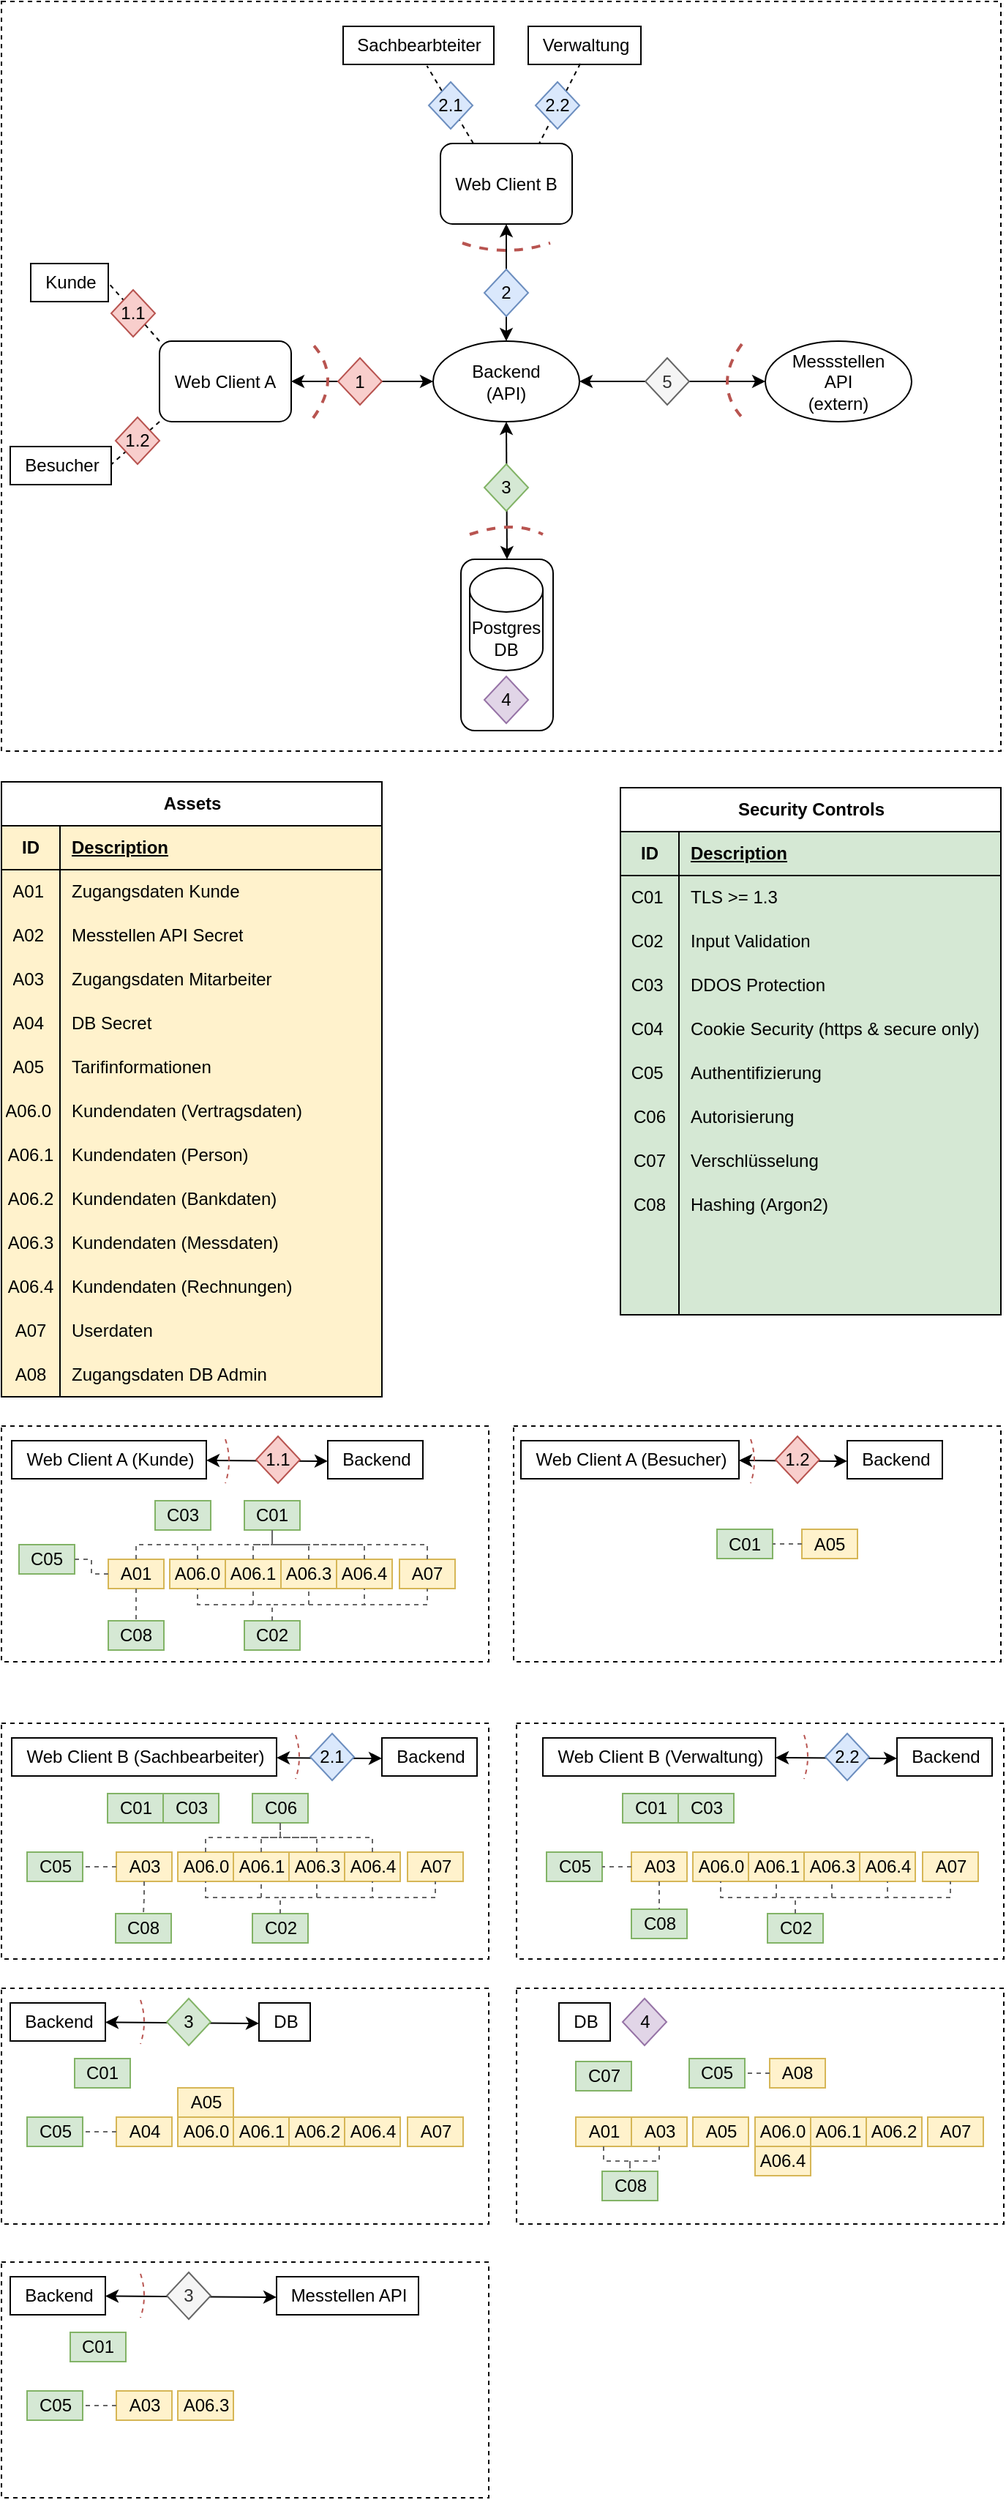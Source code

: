 <mxfile version="21.6.8" type="device" pages="3">
  <diagram id="NdxEaQZBLmuDzxT4An0k" name="Architektur">
    <mxGraphModel dx="2023" dy="1169" grid="0" gridSize="10" guides="1" tooltips="1" connect="1" arrows="1" fold="1" page="1" pageScale="1" pageWidth="827" pageHeight="1169" math="0" shadow="0">
      <root>
        <mxCell id="0" />
        <mxCell id="1" parent="0" />
        <mxCell id="6VPZrVlqpcy0IsZP4w-S-40" value="" style="rounded=0;whiteSpace=wrap;html=1;fillColor=none;dashed=1;" parent="1" vertex="1">
          <mxGeometry x="70" y="23" width="683" height="512" as="geometry" />
        </mxCell>
        <mxCell id="a9fmLc2zL0mOmBXYJ5F6-189" value="" style="rounded=0;whiteSpace=wrap;html=1;fillColor=#d5e8d4;strokeColor=#82b366;" parent="1" vertex="1">
          <mxGeometry x="493" y="560" width="260" height="360" as="geometry" />
        </mxCell>
        <mxCell id="a9fmLc2zL0mOmBXYJ5F6-100" value="" style="rounded=0;whiteSpace=wrap;html=1;fillColor=#fff2cc;strokeColor=#d6b656;" parent="1" vertex="1">
          <mxGeometry x="70" y="556" width="260" height="420" as="geometry" />
        </mxCell>
        <mxCell id="a9fmLc2zL0mOmBXYJ5F6-2" value="Backend &lt;br&gt;(API)" style="ellipse;whiteSpace=wrap;html=1;" parent="1" vertex="1">
          <mxGeometry x="365" y="255" width="100" height="55" as="geometry" />
        </mxCell>
        <mxCell id="a9fmLc2zL0mOmBXYJ5F6-4" value="Web Client A" style="rounded=1;whiteSpace=wrap;html=1;" parent="1" vertex="1">
          <mxGeometry x="178" y="255" width="90" height="55" as="geometry" />
        </mxCell>
        <mxCell id="a9fmLc2zL0mOmBXYJ5F6-8" value="" style="endArrow=classic;startArrow=classic;html=1;rounded=0;exitX=1;exitY=0.5;exitDx=0;exitDy=0;entryX=0;entryY=0.5;entryDx=0;entryDy=0;" parent="1" source="a9fmLc2zL0mOmBXYJ5F6-4" target="a9fmLc2zL0mOmBXYJ5F6-2" edge="1">
          <mxGeometry width="50" height="50" relative="1" as="geometry">
            <mxPoint x="361" y="320" as="sourcePoint" />
            <mxPoint x="411" y="270" as="targetPoint" />
          </mxGeometry>
        </mxCell>
        <mxCell id="a9fmLc2zL0mOmBXYJ5F6-11" value="" style="endArrow=classic;startArrow=classic;html=1;rounded=0;entryX=0.5;entryY=1;entryDx=0;entryDy=0;exitX=0.5;exitY=0;exitDx=0;exitDy=0;" parent="1" source="S-Nv9ScUTfc7elyZ2DoP-10" target="a9fmLc2zL0mOmBXYJ5F6-2" edge="1">
          <mxGeometry width="50" height="50" relative="1" as="geometry">
            <mxPoint x="415" y="400" as="sourcePoint" />
            <mxPoint x="411" y="270" as="targetPoint" />
          </mxGeometry>
        </mxCell>
        <mxCell id="a9fmLc2zL0mOmBXYJ5F6-13" value="Web Client B" style="rounded=1;whiteSpace=wrap;html=1;" parent="1" vertex="1">
          <mxGeometry x="370" y="120" width="90" height="55" as="geometry" />
        </mxCell>
        <mxCell id="a9fmLc2zL0mOmBXYJ5F6-14" value="" style="endArrow=classic;startArrow=classic;html=1;rounded=0;entryX=0.5;entryY=1;entryDx=0;entryDy=0;exitX=0.5;exitY=0;exitDx=0;exitDy=0;" parent="1" source="a9fmLc2zL0mOmBXYJ5F6-2" target="a9fmLc2zL0mOmBXYJ5F6-13" edge="1">
          <mxGeometry width="50" height="50" relative="1" as="geometry">
            <mxPoint x="403" y="268" as="sourcePoint" />
            <mxPoint x="346" y="165" as="targetPoint" />
          </mxGeometry>
        </mxCell>
        <mxCell id="a9fmLc2zL0mOmBXYJ5F6-16" value="" style="endArrow=none;dashed=1;html=1;strokeWidth=2;curved=1;fillColor=#f8cecc;strokeColor=#b85450;" parent="1" edge="1">
          <mxGeometry width="50" height="50" relative="1" as="geometry">
            <mxPoint x="385" y="188" as="sourcePoint" />
            <mxPoint x="445" y="188" as="targetPoint" />
            <Array as="points">
              <mxPoint x="414" y="198" />
            </Array>
          </mxGeometry>
        </mxCell>
        <mxCell id="a9fmLc2zL0mOmBXYJ5F6-17" value="" style="endArrow=none;dashed=1;html=1;strokeWidth=2;curved=1;fillColor=#f8cecc;strokeColor=#b85450;" parent="1" edge="1">
          <mxGeometry width="50" height="50" relative="1" as="geometry">
            <mxPoint x="283" y="307.5" as="sourcePoint" />
            <mxPoint x="283" y="257.5" as="targetPoint" />
            <Array as="points">
              <mxPoint x="303" y="280" />
            </Array>
          </mxGeometry>
        </mxCell>
        <mxCell id="a9fmLc2zL0mOmBXYJ5F6-22" value="Postgres&lt;br&gt;DB" style="shape=cylinder3;whiteSpace=wrap;html=1;boundedLbl=1;backgroundOutline=1;size=15;" parent="1" vertex="1">
          <mxGeometry x="390" y="410" width="50" height="70" as="geometry" />
        </mxCell>
        <mxCell id="a9fmLc2zL0mOmBXYJ5F6-30" value="Assets" style="shape=table;startSize=30;container=1;collapsible=1;childLayout=tableLayout;fixedRows=1;rowLines=0;fontStyle=1;align=center;resizeLast=1;html=1;" parent="1" vertex="1">
          <mxGeometry x="70" y="556" width="260" height="420" as="geometry">
            <mxRectangle x="70" y="556" width="80" height="30" as="alternateBounds" />
          </mxGeometry>
        </mxCell>
        <mxCell id="a9fmLc2zL0mOmBXYJ5F6-31" value="" style="shape=tableRow;horizontal=0;startSize=0;swimlaneHead=0;swimlaneBody=0;fillColor=none;collapsible=0;dropTarget=0;points=[[0,0.5],[1,0.5]];portConstraint=eastwest;top=0;left=0;right=0;bottom=1;" parent="a9fmLc2zL0mOmBXYJ5F6-30" vertex="1">
          <mxGeometry y="30" width="260" height="30" as="geometry" />
        </mxCell>
        <mxCell id="a9fmLc2zL0mOmBXYJ5F6-32" value="ID" style="shape=partialRectangle;connectable=0;fillColor=none;top=0;left=0;bottom=0;right=0;fontStyle=1;overflow=hidden;whiteSpace=wrap;html=1;" parent="a9fmLc2zL0mOmBXYJ5F6-31" vertex="1">
          <mxGeometry width="40" height="30" as="geometry">
            <mxRectangle width="40" height="30" as="alternateBounds" />
          </mxGeometry>
        </mxCell>
        <mxCell id="a9fmLc2zL0mOmBXYJ5F6-33" value="Description" style="shape=partialRectangle;connectable=0;fillColor=none;top=0;left=0;bottom=0;right=0;align=left;spacingLeft=6;fontStyle=5;overflow=hidden;whiteSpace=wrap;html=1;" parent="a9fmLc2zL0mOmBXYJ5F6-31" vertex="1">
          <mxGeometry x="40" width="220" height="30" as="geometry">
            <mxRectangle width="220" height="30" as="alternateBounds" />
          </mxGeometry>
        </mxCell>
        <mxCell id="a9fmLc2zL0mOmBXYJ5F6-34" value="" style="shape=tableRow;horizontal=0;startSize=0;swimlaneHead=0;swimlaneBody=0;fillColor=none;collapsible=0;dropTarget=0;points=[[0,0.5],[1,0.5]];portConstraint=eastwest;top=0;left=0;right=0;bottom=0;" parent="a9fmLc2zL0mOmBXYJ5F6-30" vertex="1">
          <mxGeometry y="60" width="260" height="30" as="geometry" />
        </mxCell>
        <mxCell id="a9fmLc2zL0mOmBXYJ5F6-35" value="A01&amp;nbsp;" style="shape=partialRectangle;connectable=0;fillColor=none;top=0;left=0;bottom=0;right=0;editable=1;overflow=hidden;whiteSpace=wrap;html=1;" parent="a9fmLc2zL0mOmBXYJ5F6-34" vertex="1">
          <mxGeometry width="40" height="30" as="geometry">
            <mxRectangle width="40" height="30" as="alternateBounds" />
          </mxGeometry>
        </mxCell>
        <mxCell id="a9fmLc2zL0mOmBXYJ5F6-36" value="Zugangsdaten Kunde" style="shape=partialRectangle;connectable=0;fillColor=none;top=0;left=0;bottom=0;right=0;align=left;spacingLeft=6;overflow=hidden;whiteSpace=wrap;html=1;" parent="a9fmLc2zL0mOmBXYJ5F6-34" vertex="1">
          <mxGeometry x="40" width="220" height="30" as="geometry">
            <mxRectangle width="220" height="30" as="alternateBounds" />
          </mxGeometry>
        </mxCell>
        <mxCell id="a9fmLc2zL0mOmBXYJ5F6-37" value="" style="shape=tableRow;horizontal=0;startSize=0;swimlaneHead=0;swimlaneBody=0;fillColor=none;collapsible=0;dropTarget=0;points=[[0,0.5],[1,0.5]];portConstraint=eastwest;top=0;left=0;right=0;bottom=0;" parent="a9fmLc2zL0mOmBXYJ5F6-30" vertex="1">
          <mxGeometry y="90" width="260" height="30" as="geometry" />
        </mxCell>
        <mxCell id="a9fmLc2zL0mOmBXYJ5F6-38" value="A02&amp;nbsp;" style="shape=partialRectangle;connectable=0;fillColor=none;top=0;left=0;bottom=0;right=0;editable=1;overflow=hidden;whiteSpace=wrap;html=1;" parent="a9fmLc2zL0mOmBXYJ5F6-37" vertex="1">
          <mxGeometry width="40" height="30" as="geometry">
            <mxRectangle width="40" height="30" as="alternateBounds" />
          </mxGeometry>
        </mxCell>
        <mxCell id="a9fmLc2zL0mOmBXYJ5F6-39" value="Messtellen API Secret" style="shape=partialRectangle;connectable=0;fillColor=none;top=0;left=0;bottom=0;right=0;align=left;spacingLeft=6;overflow=hidden;whiteSpace=wrap;html=1;" parent="a9fmLc2zL0mOmBXYJ5F6-37" vertex="1">
          <mxGeometry x="40" width="220" height="30" as="geometry">
            <mxRectangle width="220" height="30" as="alternateBounds" />
          </mxGeometry>
        </mxCell>
        <mxCell id="a9fmLc2zL0mOmBXYJ5F6-40" value="" style="shape=tableRow;horizontal=0;startSize=0;swimlaneHead=0;swimlaneBody=0;fillColor=none;collapsible=0;dropTarget=0;points=[[0,0.5],[1,0.5]];portConstraint=eastwest;top=0;left=0;right=0;bottom=0;" parent="a9fmLc2zL0mOmBXYJ5F6-30" vertex="1">
          <mxGeometry y="120" width="260" height="30" as="geometry" />
        </mxCell>
        <mxCell id="a9fmLc2zL0mOmBXYJ5F6-41" value="A03&amp;nbsp;" style="shape=partialRectangle;connectable=0;fillColor=none;top=0;left=0;bottom=0;right=0;editable=1;overflow=hidden;whiteSpace=wrap;html=1;" parent="a9fmLc2zL0mOmBXYJ5F6-40" vertex="1">
          <mxGeometry width="40" height="30" as="geometry">
            <mxRectangle width="40" height="30" as="alternateBounds" />
          </mxGeometry>
        </mxCell>
        <mxCell id="a9fmLc2zL0mOmBXYJ5F6-42" value="Zugangsdaten Mitarbeiter" style="shape=partialRectangle;connectable=0;fillColor=none;top=0;left=0;bottom=0;right=0;align=left;spacingLeft=6;overflow=hidden;whiteSpace=wrap;html=1;" parent="a9fmLc2zL0mOmBXYJ5F6-40" vertex="1">
          <mxGeometry x="40" width="220" height="30" as="geometry">
            <mxRectangle width="220" height="30" as="alternateBounds" />
          </mxGeometry>
        </mxCell>
        <mxCell id="a9fmLc2zL0mOmBXYJ5F6-57" value="" style="shape=tableRow;horizontal=0;startSize=0;swimlaneHead=0;swimlaneBody=0;fillColor=none;collapsible=0;dropTarget=0;points=[[0,0.5],[1,0.5]];portConstraint=eastwest;top=0;left=0;right=0;bottom=0;" parent="a9fmLc2zL0mOmBXYJ5F6-30" vertex="1">
          <mxGeometry y="150" width="260" height="30" as="geometry" />
        </mxCell>
        <mxCell id="a9fmLc2zL0mOmBXYJ5F6-58" value="A04&amp;nbsp;" style="shape=partialRectangle;connectable=0;fillColor=none;top=0;left=0;bottom=0;right=0;editable=1;overflow=hidden;whiteSpace=wrap;html=1;" parent="a9fmLc2zL0mOmBXYJ5F6-57" vertex="1">
          <mxGeometry width="40" height="30" as="geometry">
            <mxRectangle width="40" height="30" as="alternateBounds" />
          </mxGeometry>
        </mxCell>
        <mxCell id="a9fmLc2zL0mOmBXYJ5F6-59" value="DB Secret" style="shape=partialRectangle;connectable=0;fillColor=none;top=0;left=0;bottom=0;right=0;align=left;spacingLeft=6;overflow=hidden;whiteSpace=wrap;html=1;" parent="a9fmLc2zL0mOmBXYJ5F6-57" vertex="1">
          <mxGeometry x="40" width="220" height="30" as="geometry">
            <mxRectangle width="220" height="30" as="alternateBounds" />
          </mxGeometry>
        </mxCell>
        <mxCell id="a9fmLc2zL0mOmBXYJ5F6-77" value="" style="shape=tableRow;horizontal=0;startSize=0;swimlaneHead=0;swimlaneBody=0;fillColor=none;collapsible=0;dropTarget=0;points=[[0,0.5],[1,0.5]];portConstraint=eastwest;top=0;left=0;right=0;bottom=0;" parent="a9fmLc2zL0mOmBXYJ5F6-30" vertex="1">
          <mxGeometry y="180" width="260" height="30" as="geometry" />
        </mxCell>
        <mxCell id="a9fmLc2zL0mOmBXYJ5F6-78" value="A05&amp;nbsp;" style="shape=partialRectangle;connectable=0;fillColor=none;top=0;left=0;bottom=0;right=0;editable=1;overflow=hidden;whiteSpace=wrap;html=1;" parent="a9fmLc2zL0mOmBXYJ5F6-77" vertex="1">
          <mxGeometry width="40" height="30" as="geometry">
            <mxRectangle width="40" height="30" as="alternateBounds" />
          </mxGeometry>
        </mxCell>
        <mxCell id="a9fmLc2zL0mOmBXYJ5F6-79" value="Tarifinformationen" style="shape=partialRectangle;connectable=0;fillColor=none;top=0;left=0;bottom=0;right=0;align=left;spacingLeft=6;overflow=hidden;whiteSpace=wrap;html=1;" parent="a9fmLc2zL0mOmBXYJ5F6-77" vertex="1">
          <mxGeometry x="40" width="220" height="30" as="geometry">
            <mxRectangle width="220" height="30" as="alternateBounds" />
          </mxGeometry>
        </mxCell>
        <mxCell id="a9fmLc2zL0mOmBXYJ5F6-80" value="" style="shape=tableRow;horizontal=0;startSize=0;swimlaneHead=0;swimlaneBody=0;fillColor=none;collapsible=0;dropTarget=0;points=[[0,0.5],[1,0.5]];portConstraint=eastwest;top=0;left=0;right=0;bottom=0;" parent="a9fmLc2zL0mOmBXYJ5F6-30" vertex="1">
          <mxGeometry y="210" width="260" height="30" as="geometry" />
        </mxCell>
        <mxCell id="a9fmLc2zL0mOmBXYJ5F6-81" value="A06.0&amp;nbsp;" style="shape=partialRectangle;connectable=0;fillColor=none;top=0;left=0;bottom=0;right=0;editable=1;overflow=hidden;whiteSpace=wrap;html=1;" parent="a9fmLc2zL0mOmBXYJ5F6-80" vertex="1">
          <mxGeometry width="40" height="30" as="geometry">
            <mxRectangle width="40" height="30" as="alternateBounds" />
          </mxGeometry>
        </mxCell>
        <mxCell id="a9fmLc2zL0mOmBXYJ5F6-82" value="Kundendaten (Vertragsdaten)" style="shape=partialRectangle;connectable=0;fillColor=none;top=0;left=0;bottom=0;right=0;align=left;spacingLeft=6;overflow=hidden;whiteSpace=wrap;html=1;" parent="a9fmLc2zL0mOmBXYJ5F6-80" vertex="1">
          <mxGeometry x="40" width="220" height="30" as="geometry">
            <mxRectangle width="220" height="30" as="alternateBounds" />
          </mxGeometry>
        </mxCell>
        <mxCell id="a9fmLc2zL0mOmBXYJ5F6-96" value="" style="shape=tableRow;horizontal=0;startSize=0;swimlaneHead=0;swimlaneBody=0;fillColor=none;collapsible=0;dropTarget=0;points=[[0,0.5],[1,0.5]];portConstraint=eastwest;top=0;left=0;right=0;bottom=0;" parent="a9fmLc2zL0mOmBXYJ5F6-30" vertex="1">
          <mxGeometry y="240" width="260" height="30" as="geometry" />
        </mxCell>
        <mxCell id="a9fmLc2zL0mOmBXYJ5F6-97" value="A06.1" style="shape=partialRectangle;connectable=0;fillColor=none;top=0;left=0;bottom=0;right=0;editable=1;overflow=hidden;whiteSpace=wrap;html=1;" parent="a9fmLc2zL0mOmBXYJ5F6-96" vertex="1">
          <mxGeometry width="40" height="30" as="geometry">
            <mxRectangle width="40" height="30" as="alternateBounds" />
          </mxGeometry>
        </mxCell>
        <mxCell id="a9fmLc2zL0mOmBXYJ5F6-98" value="Kundendaten (Person)" style="shape=partialRectangle;connectable=0;fillColor=none;top=0;left=0;bottom=0;right=0;align=left;spacingLeft=6;overflow=hidden;whiteSpace=wrap;html=1;" parent="a9fmLc2zL0mOmBXYJ5F6-96" vertex="1">
          <mxGeometry x="40" width="220" height="30" as="geometry">
            <mxRectangle width="220" height="30" as="alternateBounds" />
          </mxGeometry>
        </mxCell>
        <mxCell id="a9fmLc2zL0mOmBXYJ5F6-101" value="" style="shape=tableRow;horizontal=0;startSize=0;swimlaneHead=0;swimlaneBody=0;fillColor=none;collapsible=0;dropTarget=0;points=[[0,0.5],[1,0.5]];portConstraint=eastwest;top=0;left=0;right=0;bottom=0;" parent="a9fmLc2zL0mOmBXYJ5F6-30" vertex="1">
          <mxGeometry y="270" width="260" height="30" as="geometry" />
        </mxCell>
        <mxCell id="a9fmLc2zL0mOmBXYJ5F6-102" value="A06.2" style="shape=partialRectangle;connectable=0;fillColor=none;top=0;left=0;bottom=0;right=0;editable=1;overflow=hidden;whiteSpace=wrap;html=1;" parent="a9fmLc2zL0mOmBXYJ5F6-101" vertex="1">
          <mxGeometry width="40" height="30" as="geometry">
            <mxRectangle width="40" height="30" as="alternateBounds" />
          </mxGeometry>
        </mxCell>
        <mxCell id="a9fmLc2zL0mOmBXYJ5F6-103" value="Kundendaten (Bankdaten)" style="shape=partialRectangle;connectable=0;fillColor=none;top=0;left=0;bottom=0;right=0;align=left;spacingLeft=6;overflow=hidden;whiteSpace=wrap;html=1;" parent="a9fmLc2zL0mOmBXYJ5F6-101" vertex="1">
          <mxGeometry x="40" width="220" height="30" as="geometry">
            <mxRectangle width="220" height="30" as="alternateBounds" />
          </mxGeometry>
        </mxCell>
        <mxCell id="a9fmLc2zL0mOmBXYJ5F6-104" value="" style="shape=tableRow;horizontal=0;startSize=0;swimlaneHead=0;swimlaneBody=0;fillColor=none;collapsible=0;dropTarget=0;points=[[0,0.5],[1,0.5]];portConstraint=eastwest;top=0;left=0;right=0;bottom=0;" parent="a9fmLc2zL0mOmBXYJ5F6-30" vertex="1">
          <mxGeometry y="300" width="260" height="30" as="geometry" />
        </mxCell>
        <mxCell id="a9fmLc2zL0mOmBXYJ5F6-105" value="A06.3" style="shape=partialRectangle;connectable=0;fillColor=none;top=0;left=0;bottom=0;right=0;editable=1;overflow=hidden;whiteSpace=wrap;html=1;" parent="a9fmLc2zL0mOmBXYJ5F6-104" vertex="1">
          <mxGeometry width="40" height="30" as="geometry">
            <mxRectangle width="40" height="30" as="alternateBounds" />
          </mxGeometry>
        </mxCell>
        <mxCell id="a9fmLc2zL0mOmBXYJ5F6-106" value="Kundendaten (Messdaten)" style="shape=partialRectangle;connectable=0;fillColor=none;top=0;left=0;bottom=0;right=0;align=left;spacingLeft=6;overflow=hidden;whiteSpace=wrap;html=1;" parent="a9fmLc2zL0mOmBXYJ5F6-104" vertex="1">
          <mxGeometry x="40" width="220" height="30" as="geometry">
            <mxRectangle width="220" height="30" as="alternateBounds" />
          </mxGeometry>
        </mxCell>
        <mxCell id="a9fmLc2zL0mOmBXYJ5F6-108" value="" style="shape=tableRow;horizontal=0;startSize=0;swimlaneHead=0;swimlaneBody=0;fillColor=none;collapsible=0;dropTarget=0;points=[[0,0.5],[1,0.5]];portConstraint=eastwest;top=0;left=0;right=0;bottom=0;" parent="a9fmLc2zL0mOmBXYJ5F6-30" vertex="1">
          <mxGeometry y="330" width="260" height="30" as="geometry" />
        </mxCell>
        <mxCell id="a9fmLc2zL0mOmBXYJ5F6-109" value="A06.4" style="shape=partialRectangle;connectable=0;fillColor=none;top=0;left=0;bottom=0;right=0;editable=1;overflow=hidden;whiteSpace=wrap;html=1;" parent="a9fmLc2zL0mOmBXYJ5F6-108" vertex="1">
          <mxGeometry width="40" height="30" as="geometry">
            <mxRectangle width="40" height="30" as="alternateBounds" />
          </mxGeometry>
        </mxCell>
        <mxCell id="a9fmLc2zL0mOmBXYJ5F6-110" value="Kundendaten (Rechnungen)" style="shape=partialRectangle;connectable=0;fillColor=none;top=0;left=0;bottom=0;right=0;align=left;spacingLeft=6;overflow=hidden;whiteSpace=wrap;html=1;" parent="a9fmLc2zL0mOmBXYJ5F6-108" vertex="1">
          <mxGeometry x="40" width="220" height="30" as="geometry">
            <mxRectangle width="220" height="30" as="alternateBounds" />
          </mxGeometry>
        </mxCell>
        <mxCell id="6VPZrVlqpcy0IsZP4w-S-52" value="" style="shape=tableRow;horizontal=0;startSize=0;swimlaneHead=0;swimlaneBody=0;fillColor=none;collapsible=0;dropTarget=0;points=[[0,0.5],[1,0.5]];portConstraint=eastwest;top=0;left=0;right=0;bottom=0;" parent="a9fmLc2zL0mOmBXYJ5F6-30" vertex="1">
          <mxGeometry y="360" width="260" height="30" as="geometry" />
        </mxCell>
        <mxCell id="6VPZrVlqpcy0IsZP4w-S-53" value="A07" style="shape=partialRectangle;connectable=0;fillColor=none;top=0;left=0;bottom=0;right=0;editable=1;overflow=hidden;whiteSpace=wrap;html=1;" parent="6VPZrVlqpcy0IsZP4w-S-52" vertex="1">
          <mxGeometry width="40" height="30" as="geometry">
            <mxRectangle width="40" height="30" as="alternateBounds" />
          </mxGeometry>
        </mxCell>
        <mxCell id="6VPZrVlqpcy0IsZP4w-S-54" value="Userdaten" style="shape=partialRectangle;connectable=0;fillColor=none;top=0;left=0;bottom=0;right=0;align=left;spacingLeft=6;overflow=hidden;whiteSpace=wrap;html=1;" parent="6VPZrVlqpcy0IsZP4w-S-52" vertex="1">
          <mxGeometry x="40" width="220" height="30" as="geometry">
            <mxRectangle width="220" height="30" as="alternateBounds" />
          </mxGeometry>
        </mxCell>
        <mxCell id="S-Nv9ScUTfc7elyZ2DoP-163" value="" style="shape=tableRow;horizontal=0;startSize=0;swimlaneHead=0;swimlaneBody=0;fillColor=none;collapsible=0;dropTarget=0;points=[[0,0.5],[1,0.5]];portConstraint=eastwest;top=0;left=0;right=0;bottom=0;" vertex="1" parent="a9fmLc2zL0mOmBXYJ5F6-30">
          <mxGeometry y="390" width="260" height="30" as="geometry" />
        </mxCell>
        <mxCell id="S-Nv9ScUTfc7elyZ2DoP-164" value="A08" style="shape=partialRectangle;connectable=0;fillColor=none;top=0;left=0;bottom=0;right=0;editable=1;overflow=hidden;whiteSpace=wrap;html=1;" vertex="1" parent="S-Nv9ScUTfc7elyZ2DoP-163">
          <mxGeometry width="40" height="30" as="geometry">
            <mxRectangle width="40" height="30" as="alternateBounds" />
          </mxGeometry>
        </mxCell>
        <mxCell id="S-Nv9ScUTfc7elyZ2DoP-165" value="Zugangsdaten DB Admin" style="shape=partialRectangle;connectable=0;fillColor=none;top=0;left=0;bottom=0;right=0;align=left;spacingLeft=6;overflow=hidden;whiteSpace=wrap;html=1;" vertex="1" parent="S-Nv9ScUTfc7elyZ2DoP-163">
          <mxGeometry x="40" width="220" height="30" as="geometry">
            <mxRectangle width="220" height="30" as="alternateBounds" />
          </mxGeometry>
        </mxCell>
        <mxCell id="a9fmLc2zL0mOmBXYJ5F6-60" value="" style="endArrow=none;dashed=1;html=1;strokeWidth=2;curved=1;fillColor=#f8cecc;strokeColor=#b85450;" parent="1" edge="1">
          <mxGeometry width="50" height="50" relative="1" as="geometry">
            <mxPoint x="390" y="387" as="sourcePoint" />
            <mxPoint x="440" y="387" as="targetPoint" />
            <Array as="points">
              <mxPoint x="420" y="377" />
            </Array>
          </mxGeometry>
        </mxCell>
        <mxCell id="a9fmLc2zL0mOmBXYJ5F6-88" value="Messstellen &lt;br&gt;API&lt;br&gt;(extern)" style="ellipse;whiteSpace=wrap;html=1;" parent="1" vertex="1">
          <mxGeometry x="592" y="255" width="100" height="55" as="geometry" />
        </mxCell>
        <mxCell id="a9fmLc2zL0mOmBXYJ5F6-89" value="" style="endArrow=classic;startArrow=classic;html=1;rounded=0;entryX=0;entryY=0.5;entryDx=0;entryDy=0;exitX=1;exitY=0.5;exitDx=0;exitDy=0;" parent="1" source="a9fmLc2zL0mOmBXYJ5F6-2" target="a9fmLc2zL0mOmBXYJ5F6-88" edge="1">
          <mxGeometry width="50" height="50" relative="1" as="geometry">
            <mxPoint x="453" y="429" as="sourcePoint" />
            <mxPoint x="691" y="280" as="targetPoint" />
          </mxGeometry>
        </mxCell>
        <mxCell id="a9fmLc2zL0mOmBXYJ5F6-155" value="Security Controls" style="shape=table;startSize=30;container=1;collapsible=1;childLayout=tableLayout;fixedRows=1;rowLines=0;fontStyle=1;align=center;resizeLast=1;html=1;" parent="1" vertex="1">
          <mxGeometry x="493" y="560" width="260" height="360" as="geometry">
            <mxRectangle x="492" y="521" width="80" height="30" as="alternateBounds" />
          </mxGeometry>
        </mxCell>
        <mxCell id="a9fmLc2zL0mOmBXYJ5F6-156" value="" style="shape=tableRow;horizontal=0;startSize=0;swimlaneHead=0;swimlaneBody=0;fillColor=none;collapsible=0;dropTarget=0;points=[[0,0.5],[1,0.5]];portConstraint=eastwest;top=0;left=0;right=0;bottom=1;" parent="a9fmLc2zL0mOmBXYJ5F6-155" vertex="1">
          <mxGeometry y="30" width="260" height="30" as="geometry" />
        </mxCell>
        <mxCell id="a9fmLc2zL0mOmBXYJ5F6-157" value="ID" style="shape=partialRectangle;connectable=0;fillColor=none;top=0;left=0;bottom=0;right=0;fontStyle=1;overflow=hidden;whiteSpace=wrap;html=1;" parent="a9fmLc2zL0mOmBXYJ5F6-156" vertex="1">
          <mxGeometry width="40" height="30" as="geometry">
            <mxRectangle width="40" height="30" as="alternateBounds" />
          </mxGeometry>
        </mxCell>
        <mxCell id="a9fmLc2zL0mOmBXYJ5F6-158" value="Description" style="shape=partialRectangle;connectable=0;fillColor=none;top=0;left=0;bottom=0;right=0;align=left;spacingLeft=6;fontStyle=5;overflow=hidden;whiteSpace=wrap;html=1;" parent="a9fmLc2zL0mOmBXYJ5F6-156" vertex="1">
          <mxGeometry x="40" width="220" height="30" as="geometry">
            <mxRectangle width="220" height="30" as="alternateBounds" />
          </mxGeometry>
        </mxCell>
        <mxCell id="a9fmLc2zL0mOmBXYJ5F6-159" value="" style="shape=tableRow;horizontal=0;startSize=0;swimlaneHead=0;swimlaneBody=0;fillColor=none;collapsible=0;dropTarget=0;points=[[0,0.5],[1,0.5]];portConstraint=eastwest;top=0;left=0;right=0;bottom=0;" parent="a9fmLc2zL0mOmBXYJ5F6-155" vertex="1">
          <mxGeometry y="60" width="260" height="30" as="geometry" />
        </mxCell>
        <mxCell id="a9fmLc2zL0mOmBXYJ5F6-160" value="C01&amp;nbsp;" style="shape=partialRectangle;connectable=0;fillColor=none;top=0;left=0;bottom=0;right=0;editable=1;overflow=hidden;whiteSpace=wrap;html=1;" parent="a9fmLc2zL0mOmBXYJ5F6-159" vertex="1">
          <mxGeometry width="40" height="30" as="geometry">
            <mxRectangle width="40" height="30" as="alternateBounds" />
          </mxGeometry>
        </mxCell>
        <mxCell id="a9fmLc2zL0mOmBXYJ5F6-161" value="TLS &amp;gt;= 1.3" style="shape=partialRectangle;connectable=0;fillColor=none;top=0;left=0;bottom=0;right=0;align=left;spacingLeft=6;overflow=hidden;whiteSpace=wrap;html=1;" parent="a9fmLc2zL0mOmBXYJ5F6-159" vertex="1">
          <mxGeometry x="40" width="220" height="30" as="geometry">
            <mxRectangle width="220" height="30" as="alternateBounds" />
          </mxGeometry>
        </mxCell>
        <mxCell id="a9fmLc2zL0mOmBXYJ5F6-162" value="" style="shape=tableRow;horizontal=0;startSize=0;swimlaneHead=0;swimlaneBody=0;fillColor=none;collapsible=0;dropTarget=0;points=[[0,0.5],[1,0.5]];portConstraint=eastwest;top=0;left=0;right=0;bottom=0;" parent="a9fmLc2zL0mOmBXYJ5F6-155" vertex="1">
          <mxGeometry y="90" width="260" height="30" as="geometry" />
        </mxCell>
        <mxCell id="a9fmLc2zL0mOmBXYJ5F6-163" value="C02&amp;nbsp;" style="shape=partialRectangle;connectable=0;fillColor=none;top=0;left=0;bottom=0;right=0;editable=1;overflow=hidden;whiteSpace=wrap;html=1;" parent="a9fmLc2zL0mOmBXYJ5F6-162" vertex="1">
          <mxGeometry width="40" height="30" as="geometry">
            <mxRectangle width="40" height="30" as="alternateBounds" />
          </mxGeometry>
        </mxCell>
        <mxCell id="a9fmLc2zL0mOmBXYJ5F6-164" value="Input Validation" style="shape=partialRectangle;connectable=0;fillColor=none;top=0;left=0;bottom=0;right=0;align=left;spacingLeft=6;overflow=hidden;whiteSpace=wrap;html=1;" parent="a9fmLc2zL0mOmBXYJ5F6-162" vertex="1">
          <mxGeometry x="40" width="220" height="30" as="geometry">
            <mxRectangle width="220" height="30" as="alternateBounds" />
          </mxGeometry>
        </mxCell>
        <mxCell id="a9fmLc2zL0mOmBXYJ5F6-165" value="" style="shape=tableRow;horizontal=0;startSize=0;swimlaneHead=0;swimlaneBody=0;fillColor=none;collapsible=0;dropTarget=0;points=[[0,0.5],[1,0.5]];portConstraint=eastwest;top=0;left=0;right=0;bottom=0;" parent="a9fmLc2zL0mOmBXYJ5F6-155" vertex="1">
          <mxGeometry y="120" width="260" height="30" as="geometry" />
        </mxCell>
        <mxCell id="a9fmLc2zL0mOmBXYJ5F6-166" value="C03&amp;nbsp;" style="shape=partialRectangle;connectable=0;fillColor=none;top=0;left=0;bottom=0;right=0;editable=1;overflow=hidden;whiteSpace=wrap;html=1;" parent="a9fmLc2zL0mOmBXYJ5F6-165" vertex="1">
          <mxGeometry width="40" height="30" as="geometry">
            <mxRectangle width="40" height="30" as="alternateBounds" />
          </mxGeometry>
        </mxCell>
        <mxCell id="a9fmLc2zL0mOmBXYJ5F6-167" value="DDOS Protection" style="shape=partialRectangle;connectable=0;fillColor=none;top=0;left=0;bottom=0;right=0;align=left;spacingLeft=6;overflow=hidden;whiteSpace=wrap;html=1;" parent="a9fmLc2zL0mOmBXYJ5F6-165" vertex="1">
          <mxGeometry x="40" width="220" height="30" as="geometry">
            <mxRectangle width="220" height="30" as="alternateBounds" />
          </mxGeometry>
        </mxCell>
        <mxCell id="a9fmLc2zL0mOmBXYJ5F6-168" value="" style="shape=tableRow;horizontal=0;startSize=0;swimlaneHead=0;swimlaneBody=0;fillColor=none;collapsible=0;dropTarget=0;points=[[0,0.5],[1,0.5]];portConstraint=eastwest;top=0;left=0;right=0;bottom=0;" parent="a9fmLc2zL0mOmBXYJ5F6-155" vertex="1">
          <mxGeometry y="150" width="260" height="30" as="geometry" />
        </mxCell>
        <mxCell id="a9fmLc2zL0mOmBXYJ5F6-169" value="C04&amp;nbsp;" style="shape=partialRectangle;connectable=0;fillColor=none;top=0;left=0;bottom=0;right=0;editable=1;overflow=hidden;whiteSpace=wrap;html=1;" parent="a9fmLc2zL0mOmBXYJ5F6-168" vertex="1">
          <mxGeometry width="40" height="30" as="geometry">
            <mxRectangle width="40" height="30" as="alternateBounds" />
          </mxGeometry>
        </mxCell>
        <mxCell id="a9fmLc2zL0mOmBXYJ5F6-170" value="Cookie Security (https &amp;amp; secure only)" style="shape=partialRectangle;connectable=0;fillColor=none;top=0;left=0;bottom=0;right=0;align=left;spacingLeft=6;overflow=hidden;whiteSpace=wrap;html=1;" parent="a9fmLc2zL0mOmBXYJ5F6-168" vertex="1">
          <mxGeometry x="40" width="220" height="30" as="geometry">
            <mxRectangle width="220" height="30" as="alternateBounds" />
          </mxGeometry>
        </mxCell>
        <mxCell id="a9fmLc2zL0mOmBXYJ5F6-171" value="" style="shape=tableRow;horizontal=0;startSize=0;swimlaneHead=0;swimlaneBody=0;fillColor=none;collapsible=0;dropTarget=0;points=[[0,0.5],[1,0.5]];portConstraint=eastwest;top=0;left=0;right=0;bottom=0;" parent="a9fmLc2zL0mOmBXYJ5F6-155" vertex="1">
          <mxGeometry y="180" width="260" height="30" as="geometry" />
        </mxCell>
        <mxCell id="a9fmLc2zL0mOmBXYJ5F6-172" value="C05&amp;nbsp;" style="shape=partialRectangle;connectable=0;fillColor=none;top=0;left=0;bottom=0;right=0;editable=1;overflow=hidden;whiteSpace=wrap;html=1;" parent="a9fmLc2zL0mOmBXYJ5F6-171" vertex="1">
          <mxGeometry width="40" height="30" as="geometry">
            <mxRectangle width="40" height="30" as="alternateBounds" />
          </mxGeometry>
        </mxCell>
        <mxCell id="a9fmLc2zL0mOmBXYJ5F6-173" value="Authentifizierung" style="shape=partialRectangle;connectable=0;fillColor=none;top=0;left=0;bottom=0;right=0;align=left;spacingLeft=6;overflow=hidden;whiteSpace=wrap;html=1;" parent="a9fmLc2zL0mOmBXYJ5F6-171" vertex="1">
          <mxGeometry x="40" width="220" height="30" as="geometry">
            <mxRectangle width="220" height="30" as="alternateBounds" />
          </mxGeometry>
        </mxCell>
        <mxCell id="a9fmLc2zL0mOmBXYJ5F6-174" value="" style="shape=tableRow;horizontal=0;startSize=0;swimlaneHead=0;swimlaneBody=0;fillColor=none;collapsible=0;dropTarget=0;points=[[0,0.5],[1,0.5]];portConstraint=eastwest;top=0;left=0;right=0;bottom=0;" parent="a9fmLc2zL0mOmBXYJ5F6-155" vertex="1">
          <mxGeometry y="210" width="260" height="30" as="geometry" />
        </mxCell>
        <mxCell id="a9fmLc2zL0mOmBXYJ5F6-175" value="C06" style="shape=partialRectangle;connectable=0;fillColor=none;top=0;left=0;bottom=0;right=0;editable=1;overflow=hidden;whiteSpace=wrap;html=1;" parent="a9fmLc2zL0mOmBXYJ5F6-174" vertex="1">
          <mxGeometry width="40" height="30" as="geometry">
            <mxRectangle width="40" height="30" as="alternateBounds" />
          </mxGeometry>
        </mxCell>
        <mxCell id="a9fmLc2zL0mOmBXYJ5F6-176" value="Autorisierung" style="shape=partialRectangle;connectable=0;fillColor=none;top=0;left=0;bottom=0;right=0;align=left;spacingLeft=6;overflow=hidden;whiteSpace=wrap;html=1;" parent="a9fmLc2zL0mOmBXYJ5F6-174" vertex="1">
          <mxGeometry x="40" width="220" height="30" as="geometry">
            <mxRectangle width="220" height="30" as="alternateBounds" />
          </mxGeometry>
        </mxCell>
        <mxCell id="a9fmLc2zL0mOmBXYJ5F6-177" value="" style="shape=tableRow;horizontal=0;startSize=0;swimlaneHead=0;swimlaneBody=0;fillColor=none;collapsible=0;dropTarget=0;points=[[0,0.5],[1,0.5]];portConstraint=eastwest;top=0;left=0;right=0;bottom=0;" parent="a9fmLc2zL0mOmBXYJ5F6-155" vertex="1">
          <mxGeometry y="240" width="260" height="30" as="geometry" />
        </mxCell>
        <mxCell id="a9fmLc2zL0mOmBXYJ5F6-178" value="C07" style="shape=partialRectangle;connectable=0;fillColor=none;top=0;left=0;bottom=0;right=0;editable=1;overflow=hidden;whiteSpace=wrap;html=1;" parent="a9fmLc2zL0mOmBXYJ5F6-177" vertex="1">
          <mxGeometry width="40" height="30" as="geometry">
            <mxRectangle width="40" height="30" as="alternateBounds" />
          </mxGeometry>
        </mxCell>
        <mxCell id="a9fmLc2zL0mOmBXYJ5F6-179" value="Verschlüsselung" style="shape=partialRectangle;connectable=0;fillColor=none;top=0;left=0;bottom=0;right=0;align=left;spacingLeft=6;overflow=hidden;whiteSpace=wrap;html=1;" parent="a9fmLc2zL0mOmBXYJ5F6-177" vertex="1">
          <mxGeometry x="40" width="220" height="30" as="geometry">
            <mxRectangle width="220" height="30" as="alternateBounds" />
          </mxGeometry>
        </mxCell>
        <mxCell id="a9fmLc2zL0mOmBXYJ5F6-180" value="" style="shape=tableRow;horizontal=0;startSize=0;swimlaneHead=0;swimlaneBody=0;fillColor=none;collapsible=0;dropTarget=0;points=[[0,0.5],[1,0.5]];portConstraint=eastwest;top=0;left=0;right=0;bottom=0;" parent="a9fmLc2zL0mOmBXYJ5F6-155" vertex="1">
          <mxGeometry y="270" width="260" height="30" as="geometry" />
        </mxCell>
        <mxCell id="a9fmLc2zL0mOmBXYJ5F6-181" value="C08" style="shape=partialRectangle;connectable=0;fillColor=none;top=0;left=0;bottom=0;right=0;editable=1;overflow=hidden;whiteSpace=wrap;html=1;" parent="a9fmLc2zL0mOmBXYJ5F6-180" vertex="1">
          <mxGeometry width="40" height="30" as="geometry">
            <mxRectangle width="40" height="30" as="alternateBounds" />
          </mxGeometry>
        </mxCell>
        <mxCell id="a9fmLc2zL0mOmBXYJ5F6-182" value="Hashing (Argon2)" style="shape=partialRectangle;connectable=0;fillColor=none;top=0;left=0;bottom=0;right=0;align=left;spacingLeft=6;overflow=hidden;whiteSpace=wrap;html=1;" parent="a9fmLc2zL0mOmBXYJ5F6-180" vertex="1">
          <mxGeometry x="40" width="220" height="30" as="geometry">
            <mxRectangle width="220" height="30" as="alternateBounds" />
          </mxGeometry>
        </mxCell>
        <mxCell id="a9fmLc2zL0mOmBXYJ5F6-183" value="" style="shape=tableRow;horizontal=0;startSize=0;swimlaneHead=0;swimlaneBody=0;fillColor=none;collapsible=0;dropTarget=0;points=[[0,0.5],[1,0.5]];portConstraint=eastwest;top=0;left=0;right=0;bottom=0;" parent="a9fmLc2zL0mOmBXYJ5F6-155" vertex="1">
          <mxGeometry y="300" width="260" height="30" as="geometry" />
        </mxCell>
        <mxCell id="a9fmLc2zL0mOmBXYJ5F6-184" value="" style="shape=partialRectangle;connectable=0;fillColor=none;top=0;left=0;bottom=0;right=0;editable=1;overflow=hidden;whiteSpace=wrap;html=1;" parent="a9fmLc2zL0mOmBXYJ5F6-183" vertex="1">
          <mxGeometry width="40" height="30" as="geometry">
            <mxRectangle width="40" height="30" as="alternateBounds" />
          </mxGeometry>
        </mxCell>
        <mxCell id="a9fmLc2zL0mOmBXYJ5F6-185" value="" style="shape=partialRectangle;connectable=0;fillColor=none;top=0;left=0;bottom=0;right=0;align=left;spacingLeft=6;overflow=hidden;whiteSpace=wrap;html=1;" parent="a9fmLc2zL0mOmBXYJ5F6-183" vertex="1">
          <mxGeometry x="40" width="220" height="30" as="geometry">
            <mxRectangle width="220" height="30" as="alternateBounds" />
          </mxGeometry>
        </mxCell>
        <mxCell id="a9fmLc2zL0mOmBXYJ5F6-186" value="" style="shape=tableRow;horizontal=0;startSize=0;swimlaneHead=0;swimlaneBody=0;fillColor=none;collapsible=0;dropTarget=0;points=[[0,0.5],[1,0.5]];portConstraint=eastwest;top=0;left=0;right=0;bottom=0;" parent="a9fmLc2zL0mOmBXYJ5F6-155" vertex="1">
          <mxGeometry y="330" width="260" height="30" as="geometry" />
        </mxCell>
        <mxCell id="a9fmLc2zL0mOmBXYJ5F6-187" value="" style="shape=partialRectangle;connectable=0;fillColor=none;top=0;left=0;bottom=0;right=0;editable=1;overflow=hidden;whiteSpace=wrap;html=1;" parent="a9fmLc2zL0mOmBXYJ5F6-186" vertex="1">
          <mxGeometry width="40" height="30" as="geometry">
            <mxRectangle width="40" height="30" as="alternateBounds" />
          </mxGeometry>
        </mxCell>
        <mxCell id="a9fmLc2zL0mOmBXYJ5F6-188" value="" style="shape=partialRectangle;connectable=0;fillColor=none;top=0;left=0;bottom=0;right=0;align=left;spacingLeft=6;overflow=hidden;whiteSpace=wrap;html=1;" parent="a9fmLc2zL0mOmBXYJ5F6-186" vertex="1">
          <mxGeometry x="40" width="220" height="30" as="geometry">
            <mxRectangle width="220" height="30" as="alternateBounds" />
          </mxGeometry>
        </mxCell>
        <mxCell id="6VPZrVlqpcy0IsZP4w-S-33" value="2" style="rhombus;whiteSpace=wrap;html=1;fillColor=#dae8fc;strokeColor=#6c8ebf;" parent="1" vertex="1">
          <mxGeometry x="400" y="206" width="30" height="32" as="geometry" />
        </mxCell>
        <mxCell id="6VPZrVlqpcy0IsZP4w-S-36" value="1" style="rhombus;whiteSpace=wrap;html=1;fillColor=#f8cecc;strokeColor=#b85450;" parent="1" vertex="1">
          <mxGeometry x="300" y="266.5" width="30" height="32" as="geometry" />
        </mxCell>
        <mxCell id="6VPZrVlqpcy0IsZP4w-S-37" value="5" style="rhombus;whiteSpace=wrap;html=1;fillColor=#f5f5f5;fontColor=#333333;strokeColor=#666666;" parent="1" vertex="1">
          <mxGeometry x="510" y="266.5" width="30" height="32" as="geometry" />
        </mxCell>
        <mxCell id="6VPZrVlqpcy0IsZP4w-S-39" value="3" style="rhombus;whiteSpace=wrap;html=1;fillColor=#d5e8d4;strokeColor=#82b366;" parent="1" vertex="1">
          <mxGeometry x="400" y="339" width="30" height="32" as="geometry" />
        </mxCell>
        <mxCell id="6VPZrVlqpcy0IsZP4w-S-42" value="Sachbearbteiter" style="text;html=1;align=center;verticalAlign=middle;resizable=0;points=[];autosize=1;strokeColor=default;fillColor=none;" parent="1" vertex="1">
          <mxGeometry x="303.5" y="40" width="103" height="26" as="geometry" />
        </mxCell>
        <mxCell id="6VPZrVlqpcy0IsZP4w-S-43" value="" style="endArrow=none;dashed=1;html=1;rounded=0;entryX=0.556;entryY=1.038;entryDx=0;entryDy=0;entryPerimeter=0;exitX=0.25;exitY=0;exitDx=0;exitDy=0;" parent="1" source="a9fmLc2zL0mOmBXYJ5F6-13" target="6VPZrVlqpcy0IsZP4w-S-42" edge="1">
          <mxGeometry width="50" height="50" relative="1" as="geometry">
            <mxPoint x="326" y="182" as="sourcePoint" />
            <mxPoint x="376" y="132" as="targetPoint" />
          </mxGeometry>
        </mxCell>
        <mxCell id="6VPZrVlqpcy0IsZP4w-S-45" value="Verwaltung" style="text;html=1;align=center;verticalAlign=middle;resizable=0;points=[];autosize=1;strokeColor=default;fillColor=none;" parent="1" vertex="1">
          <mxGeometry x="430" y="40" width="77" height="26" as="geometry" />
        </mxCell>
        <mxCell id="6VPZrVlqpcy0IsZP4w-S-47" value="" style="endArrow=none;dashed=1;html=1;rounded=0;entryX=0.75;entryY=0;entryDx=0;entryDy=0;exitX=0.462;exitY=0.978;exitDx=0;exitDy=0;exitPerimeter=0;" parent="1" source="6VPZrVlqpcy0IsZP4w-S-45" target="a9fmLc2zL0mOmBXYJ5F6-13" edge="1">
          <mxGeometry width="50" height="50" relative="1" as="geometry">
            <mxPoint x="425" y="91" as="sourcePoint" />
            <mxPoint x="425" y="130" as="targetPoint" />
          </mxGeometry>
        </mxCell>
        <mxCell id="6VPZrVlqpcy0IsZP4w-S-48" value="2.1" style="rhombus;whiteSpace=wrap;html=1;fillColor=#dae8fc;strokeColor=#6c8ebf;" parent="1" vertex="1">
          <mxGeometry x="362" y="78" width="30" height="32" as="geometry" />
        </mxCell>
        <mxCell id="6VPZrVlqpcy0IsZP4w-S-51" value="2.2" style="rhombus;whiteSpace=wrap;html=1;fillColor=#dae8fc;strokeColor=#6c8ebf;" parent="1" vertex="1">
          <mxGeometry x="435" y="78" width="30" height="32" as="geometry" />
        </mxCell>
        <mxCell id="6VPZrVlqpcy0IsZP4w-S-55" value="" style="rounded=0;whiteSpace=wrap;html=1;fillColor=none;dashed=1;" parent="1" vertex="1">
          <mxGeometry x="70" y="996" width="333" height="161" as="geometry" />
        </mxCell>
        <mxCell id="6VPZrVlqpcy0IsZP4w-S-58" value="Web Client A (Kunde)" style="text;html=1;align=center;verticalAlign=middle;resizable=0;points=[];autosize=1;strokeColor=default;fillColor=none;" parent="1" vertex="1">
          <mxGeometry x="77" y="1006" width="133" height="26" as="geometry" />
        </mxCell>
        <mxCell id="6VPZrVlqpcy0IsZP4w-S-60" value="Backend" style="text;html=1;align=center;verticalAlign=middle;resizable=0;points=[];autosize=1;strokeColor=default;fillColor=none;" parent="1" vertex="1">
          <mxGeometry x="293" y="1006" width="65" height="26" as="geometry" />
        </mxCell>
        <mxCell id="6VPZrVlqpcy0IsZP4w-S-63" value="" style="endArrow=classic;startArrow=classic;html=1;rounded=0;exitX=0;exitY=0.538;exitDx=0;exitDy=0;exitPerimeter=0;" parent="1" source="6VPZrVlqpcy0IsZP4w-S-60" target="6VPZrVlqpcy0IsZP4w-S-58" edge="1">
          <mxGeometry width="50" height="50" relative="1" as="geometry">
            <mxPoint x="367" y="876" as="sourcePoint" />
            <mxPoint x="417" y="826" as="targetPoint" />
          </mxGeometry>
        </mxCell>
        <mxCell id="6VPZrVlqpcy0IsZP4w-S-57" value="1.1" style="rhombus;whiteSpace=wrap;html=1;fillColor=#f8cecc;strokeColor=#b85450;" parent="1" vertex="1">
          <mxGeometry x="244" y="1003" width="30" height="32" as="geometry" />
        </mxCell>
        <mxCell id="6VPZrVlqpcy0IsZP4w-S-65" value="" style="endArrow=none;dashed=1;html=1;curved=1;fillColor=#f8cecc;strokeColor=#b85450;" parent="1" edge="1">
          <mxGeometry width="50" height="50" relative="1" as="geometry">
            <mxPoint x="223" y="1005" as="sourcePoint" />
            <mxPoint x="223" y="1035" as="targetPoint" />
            <Array as="points">
              <mxPoint x="228" y="1020" />
            </Array>
          </mxGeometry>
        </mxCell>
        <mxCell id="6VPZrVlqpcy0IsZP4w-S-70" value="A06.0" style="rounded=0;whiteSpace=wrap;html=1;fillColor=#fff2cc;strokeColor=#d6b656;" parent="1" vertex="1">
          <mxGeometry x="185" y="1087" width="38" height="20" as="geometry" />
        </mxCell>
        <mxCell id="6VPZrVlqpcy0IsZP4w-S-71" value="A06.1" style="rounded=0;whiteSpace=wrap;html=1;fillColor=#fff2cc;strokeColor=#d6b656;" parent="1" vertex="1">
          <mxGeometry x="223" y="1087" width="38" height="20" as="geometry" />
        </mxCell>
        <mxCell id="6VPZrVlqpcy0IsZP4w-S-72" value="A06.3" style="rounded=0;whiteSpace=wrap;html=1;fillColor=#fff2cc;strokeColor=#d6b656;" parent="1" vertex="1">
          <mxGeometry x="261" y="1087" width="38" height="20" as="geometry" />
        </mxCell>
        <mxCell id="6VPZrVlqpcy0IsZP4w-S-73" value="A06.4" style="rounded=0;whiteSpace=wrap;html=1;fillColor=#fff2cc;strokeColor=#d6b656;" parent="1" vertex="1">
          <mxGeometry x="299" y="1087" width="38" height="20" as="geometry" />
        </mxCell>
        <mxCell id="6VPZrVlqpcy0IsZP4w-S-74" value="A01" style="rounded=0;whiteSpace=wrap;html=1;fillColor=#fff2cc;strokeColor=#d6b656;" parent="1" vertex="1">
          <mxGeometry x="143" y="1087" width="38" height="20" as="geometry" />
        </mxCell>
        <mxCell id="6VPZrVlqpcy0IsZP4w-S-75" value="A07" style="rounded=0;whiteSpace=wrap;html=1;fillColor=#fff2cc;strokeColor=#d6b656;" parent="1" vertex="1">
          <mxGeometry x="342" y="1087" width="38" height="20" as="geometry" />
        </mxCell>
        <mxCell id="6VPZrVlqpcy0IsZP4w-S-76" value="C01" style="rounded=0;whiteSpace=wrap;html=1;fillColor=#d5e8d4;strokeColor=#82b366;" parent="1" vertex="1">
          <mxGeometry x="236" y="1047" width="38" height="20" as="geometry" />
        </mxCell>
        <mxCell id="6VPZrVlqpcy0IsZP4w-S-78" value="" style="endArrow=none;dashed=1;html=1;rounded=0;entryX=0.5;entryY=1;entryDx=0;entryDy=0;exitX=0.5;exitY=0;exitDx=0;exitDy=0;fillColor=#f5f5f5;strokeColor=#666666;edgeStyle=orthogonalEdgeStyle;" parent="1" source="6VPZrVlqpcy0IsZP4w-S-74" target="6VPZrVlqpcy0IsZP4w-S-76" edge="1">
          <mxGeometry width="50" height="50" relative="1" as="geometry">
            <mxPoint x="257" y="1042" as="sourcePoint" />
            <mxPoint x="307" y="992" as="targetPoint" />
          </mxGeometry>
        </mxCell>
        <mxCell id="6VPZrVlqpcy0IsZP4w-S-80" value="C02" style="rounded=0;whiteSpace=wrap;html=1;fillColor=#d5e8d4;strokeColor=#82b366;" parent="1" vertex="1">
          <mxGeometry x="236" y="1129" width="38" height="20" as="geometry" />
        </mxCell>
        <mxCell id="6VPZrVlqpcy0IsZP4w-S-82" value="" style="endArrow=none;dashed=1;html=1;rounded=0;entryX=0.5;entryY=1;entryDx=0;entryDy=0;exitX=0.5;exitY=0;exitDx=0;exitDy=0;fillColor=#f5f5f5;strokeColor=#666666;edgeStyle=orthogonalEdgeStyle;" parent="1" source="6VPZrVlqpcy0IsZP4w-S-80" target="6VPZrVlqpcy0IsZP4w-S-70" edge="1">
          <mxGeometry width="50" height="50" relative="1" as="geometry">
            <mxPoint x="153" y="1075" as="sourcePoint" />
            <mxPoint x="134" y="1075" as="targetPoint" />
          </mxGeometry>
        </mxCell>
        <mxCell id="6VPZrVlqpcy0IsZP4w-S-83" value="" style="endArrow=none;dashed=1;html=1;rounded=0;entryX=0.5;entryY=1;entryDx=0;entryDy=0;exitX=0.5;exitY=0;exitDx=0;exitDy=0;fillColor=#f5f5f5;strokeColor=#666666;edgeStyle=orthogonalEdgeStyle;" parent="1" source="6VPZrVlqpcy0IsZP4w-S-80" target="6VPZrVlqpcy0IsZP4w-S-71" edge="1">
          <mxGeometry width="50" height="50" relative="1" as="geometry">
            <mxPoint x="265" y="1099" as="sourcePoint" />
            <mxPoint x="214" y="1085" as="targetPoint" />
          </mxGeometry>
        </mxCell>
        <mxCell id="6VPZrVlqpcy0IsZP4w-S-84" value="" style="endArrow=none;dashed=1;html=1;rounded=0;entryX=0.5;entryY=1;entryDx=0;entryDy=0;exitX=0.5;exitY=0;exitDx=0;exitDy=0;fillColor=#f5f5f5;strokeColor=#666666;edgeStyle=orthogonalEdgeStyle;" parent="1" source="6VPZrVlqpcy0IsZP4w-S-80" target="6VPZrVlqpcy0IsZP4w-S-72" edge="1">
          <mxGeometry width="50" height="50" relative="1" as="geometry">
            <mxPoint x="275" y="1109" as="sourcePoint" />
            <mxPoint x="224" y="1095" as="targetPoint" />
          </mxGeometry>
        </mxCell>
        <mxCell id="6VPZrVlqpcy0IsZP4w-S-85" value="" style="endArrow=none;dashed=1;html=1;rounded=0;entryX=0.5;entryY=1;entryDx=0;entryDy=0;exitX=0.5;exitY=0;exitDx=0;exitDy=0;fillColor=#f5f5f5;strokeColor=#666666;edgeStyle=orthogonalEdgeStyle;" parent="1" source="6VPZrVlqpcy0IsZP4w-S-80" target="6VPZrVlqpcy0IsZP4w-S-73" edge="1">
          <mxGeometry width="50" height="50" relative="1" as="geometry">
            <mxPoint x="265" y="1099" as="sourcePoint" />
            <mxPoint x="290" y="1085" as="targetPoint" />
          </mxGeometry>
        </mxCell>
        <mxCell id="6VPZrVlqpcy0IsZP4w-S-86" value="" style="endArrow=none;dashed=1;html=1;rounded=0;entryX=0.5;entryY=1;entryDx=0;entryDy=0;exitX=0.5;exitY=0;exitDx=0;exitDy=0;fillColor=#f5f5f5;strokeColor=#666666;edgeStyle=orthogonalEdgeStyle;" parent="1" source="6VPZrVlqpcy0IsZP4w-S-80" target="6VPZrVlqpcy0IsZP4w-S-75" edge="1">
          <mxGeometry width="50" height="50" relative="1" as="geometry">
            <mxPoint x="275" y="1109" as="sourcePoint" />
            <mxPoint x="300" y="1095" as="targetPoint" />
          </mxGeometry>
        </mxCell>
        <mxCell id="6VPZrVlqpcy0IsZP4w-S-87" value="" style="endArrow=none;dashed=1;html=1;rounded=0;entryX=0.5;entryY=1;entryDx=0;entryDy=0;exitX=0.5;exitY=0;exitDx=0;exitDy=0;fillColor=#f5f5f5;strokeColor=#666666;edgeStyle=orthogonalEdgeStyle;" parent="1" source="6VPZrVlqpcy0IsZP4w-S-70" target="6VPZrVlqpcy0IsZP4w-S-76" edge="1">
          <mxGeometry width="50" height="50" relative="1" as="geometry">
            <mxPoint x="172" y="1090" as="sourcePoint" />
            <mxPoint x="265" y="1067" as="targetPoint" />
          </mxGeometry>
        </mxCell>
        <mxCell id="6VPZrVlqpcy0IsZP4w-S-88" value="" style="endArrow=none;dashed=1;html=1;rounded=0;entryX=0.5;entryY=1;entryDx=0;entryDy=0;exitX=0.5;exitY=0;exitDx=0;exitDy=0;fillColor=#f5f5f5;strokeColor=#666666;edgeStyle=orthogonalEdgeStyle;" parent="1" source="6VPZrVlqpcy0IsZP4w-S-71" target="6VPZrVlqpcy0IsZP4w-S-76" edge="1">
          <mxGeometry width="50" height="50" relative="1" as="geometry">
            <mxPoint x="214" y="1090" as="sourcePoint" />
            <mxPoint x="265" y="1067" as="targetPoint" />
          </mxGeometry>
        </mxCell>
        <mxCell id="6VPZrVlqpcy0IsZP4w-S-89" value="" style="endArrow=none;dashed=1;html=1;rounded=0;entryX=0.5;entryY=1;entryDx=0;entryDy=0;exitX=0.5;exitY=0;exitDx=0;exitDy=0;fillColor=#f5f5f5;strokeColor=#666666;edgeStyle=orthogonalEdgeStyle;" parent="1" source="6VPZrVlqpcy0IsZP4w-S-72" target="6VPZrVlqpcy0IsZP4w-S-76" edge="1">
          <mxGeometry width="50" height="50" relative="1" as="geometry">
            <mxPoint x="252" y="1090" as="sourcePoint" />
            <mxPoint x="265" y="1067" as="targetPoint" />
          </mxGeometry>
        </mxCell>
        <mxCell id="6VPZrVlqpcy0IsZP4w-S-90" value="" style="endArrow=none;dashed=1;html=1;rounded=0;entryX=0.5;entryY=1;entryDx=0;entryDy=0;exitX=0.5;exitY=0;exitDx=0;exitDy=0;fillColor=#f5f5f5;strokeColor=#666666;edgeStyle=orthogonalEdgeStyle;" parent="1" source="6VPZrVlqpcy0IsZP4w-S-73" target="6VPZrVlqpcy0IsZP4w-S-76" edge="1">
          <mxGeometry width="50" height="50" relative="1" as="geometry">
            <mxPoint x="290" y="1090" as="sourcePoint" />
            <mxPoint x="265" y="1067" as="targetPoint" />
          </mxGeometry>
        </mxCell>
        <mxCell id="6VPZrVlqpcy0IsZP4w-S-91" value="" style="endArrow=none;dashed=1;html=1;rounded=0;entryX=0.5;entryY=1;entryDx=0;entryDy=0;exitX=0.5;exitY=0;exitDx=0;exitDy=0;fillColor=#f5f5f5;strokeColor=#666666;edgeStyle=orthogonalEdgeStyle;" parent="1" source="6VPZrVlqpcy0IsZP4w-S-75" target="6VPZrVlqpcy0IsZP4w-S-76" edge="1">
          <mxGeometry width="50" height="50" relative="1" as="geometry">
            <mxPoint x="328" y="1090" as="sourcePoint" />
            <mxPoint x="265" y="1067" as="targetPoint" />
          </mxGeometry>
        </mxCell>
        <mxCell id="6VPZrVlqpcy0IsZP4w-S-92" value="C05" style="rounded=0;whiteSpace=wrap;html=1;fillColor=#d5e8d4;strokeColor=#82b366;" parent="1" vertex="1">
          <mxGeometry x="82" y="1077" width="38" height="20" as="geometry" />
        </mxCell>
        <mxCell id="6VPZrVlqpcy0IsZP4w-S-94" value="" style="endArrow=none;dashed=1;html=1;rounded=0;entryX=1;entryY=0.5;entryDx=0;entryDy=0;exitX=0;exitY=0.5;exitDx=0;exitDy=0;fillColor=#f5f5f5;strokeColor=#666666;edgeStyle=orthogonalEdgeStyle;" parent="1" source="6VPZrVlqpcy0IsZP4w-S-74" target="6VPZrVlqpcy0IsZP4w-S-92" edge="1">
          <mxGeometry width="50" height="50" relative="1" as="geometry">
            <mxPoint x="247" y="1034" as="sourcePoint" />
            <mxPoint x="297" y="984" as="targetPoint" />
          </mxGeometry>
        </mxCell>
        <mxCell id="6VPZrVlqpcy0IsZP4w-S-95" value="C08" style="rounded=0;whiteSpace=wrap;html=1;fillColor=#d5e8d4;strokeColor=#82b366;" parent="1" vertex="1">
          <mxGeometry x="143" y="1129" width="38" height="20" as="geometry" />
        </mxCell>
        <mxCell id="6VPZrVlqpcy0IsZP4w-S-96" value="" style="endArrow=none;dashed=1;html=1;rounded=0;entryX=0.5;entryY=0;entryDx=0;entryDy=0;exitX=0.5;exitY=1;exitDx=0;exitDy=0;fillColor=#f5f5f5;strokeColor=#666666;edgeStyle=orthogonalEdgeStyle;" parent="1" source="6VPZrVlqpcy0IsZP4w-S-74" target="6VPZrVlqpcy0IsZP4w-S-95" edge="1">
          <mxGeometry width="50" height="50" relative="1" as="geometry">
            <mxPoint x="146" y="1127" as="sourcePoint" />
            <mxPoint x="130" y="1107" as="targetPoint" />
          </mxGeometry>
        </mxCell>
        <mxCell id="6VPZrVlqpcy0IsZP4w-S-97" value="C03" style="rounded=0;whiteSpace=wrap;html=1;fillColor=#d5e8d4;strokeColor=#82b366;" parent="1" vertex="1">
          <mxGeometry x="175" y="1047" width="38" height="20" as="geometry" />
        </mxCell>
        <mxCell id="6VPZrVlqpcy0IsZP4w-S-98" value="" style="rounded=0;whiteSpace=wrap;html=1;fillColor=none;dashed=1;" parent="1" vertex="1">
          <mxGeometry x="420" y="996" width="333" height="161" as="geometry" />
        </mxCell>
        <mxCell id="S-Nv9ScUTfc7elyZ2DoP-2" value="Kunde" style="text;html=1;align=center;verticalAlign=middle;resizable=0;points=[];autosize=1;strokeColor=default;fillColor=none;" vertex="1" parent="1">
          <mxGeometry x="90" y="202" width="53" height="26" as="geometry" />
        </mxCell>
        <mxCell id="S-Nv9ScUTfc7elyZ2DoP-3" value="Besucher" style="text;html=1;align=center;verticalAlign=middle;resizable=0;points=[];autosize=1;strokeColor=default;fillColor=none;" vertex="1" parent="1">
          <mxGeometry x="76" y="327" width="69" height="26" as="geometry" />
        </mxCell>
        <mxCell id="S-Nv9ScUTfc7elyZ2DoP-4" value="" style="endArrow=none;dashed=1;html=1;rounded=0;entryX=1.019;entryY=0.549;entryDx=0;entryDy=0;entryPerimeter=0;exitX=0;exitY=0;exitDx=0;exitDy=0;" edge="1" parent="1" source="a9fmLc2zL0mOmBXYJ5F6-4" target="S-Nv9ScUTfc7elyZ2DoP-2">
          <mxGeometry width="50" height="50" relative="1" as="geometry">
            <mxPoint x="380" y="130" as="sourcePoint" />
            <mxPoint x="325" y="108" as="targetPoint" />
          </mxGeometry>
        </mxCell>
        <mxCell id="S-Nv9ScUTfc7elyZ2DoP-5" value="" style="endArrow=none;dashed=1;html=1;rounded=0;entryX=1.002;entryY=0.467;entryDx=0;entryDy=0;entryPerimeter=0;exitX=0;exitY=1;exitDx=0;exitDy=0;" edge="1" parent="1" source="a9fmLc2zL0mOmBXYJ5F6-4" target="S-Nv9ScUTfc7elyZ2DoP-3">
          <mxGeometry width="50" height="50" relative="1" as="geometry">
            <mxPoint x="178" y="293" as="sourcePoint" />
            <mxPoint x="147" y="248" as="targetPoint" />
          </mxGeometry>
        </mxCell>
        <mxCell id="S-Nv9ScUTfc7elyZ2DoP-6" value="1.1" style="rhombus;whiteSpace=wrap;html=1;fillColor=#f8cecc;strokeColor=#b85450;" vertex="1" parent="1">
          <mxGeometry x="145" y="220" width="30" height="32" as="geometry" />
        </mxCell>
        <mxCell id="S-Nv9ScUTfc7elyZ2DoP-10" value="" style="rounded=1;whiteSpace=wrap;html=1;fillColor=none;" vertex="1" parent="1">
          <mxGeometry x="384" y="404" width="63" height="117" as="geometry" />
        </mxCell>
        <mxCell id="S-Nv9ScUTfc7elyZ2DoP-7" value="1.2" style="rhombus;whiteSpace=wrap;html=1;fillColor=#f8cecc;strokeColor=#b85450;" vertex="1" parent="1">
          <mxGeometry x="148" y="307" width="30" height="32" as="geometry" />
        </mxCell>
        <mxCell id="S-Nv9ScUTfc7elyZ2DoP-12" value="4" style="rhombus;whiteSpace=wrap;html=1;fillColor=#e1d5e7;strokeColor=#9673a6;" vertex="1" parent="1">
          <mxGeometry x="400" y="484" width="30" height="32" as="geometry" />
        </mxCell>
        <mxCell id="S-Nv9ScUTfc7elyZ2DoP-18" value="" style="endArrow=none;dashed=1;html=1;strokeWidth=2;curved=1;fillColor=#f8cecc;strokeColor=#b85450;" edge="1" parent="1">
          <mxGeometry width="50" height="50" relative="1" as="geometry">
            <mxPoint x="576" y="257" as="sourcePoint" />
            <mxPoint x="576" y="307" as="targetPoint" />
            <Array as="points">
              <mxPoint x="556" y="284.5" />
            </Array>
          </mxGeometry>
        </mxCell>
        <mxCell id="S-Nv9ScUTfc7elyZ2DoP-19" value="A05" style="rounded=0;whiteSpace=wrap;html=1;fillColor=#fff2cc;strokeColor=#d6b656;" vertex="1" parent="1">
          <mxGeometry x="617" y="1066.5" width="38" height="20" as="geometry" />
        </mxCell>
        <mxCell id="S-Nv9ScUTfc7elyZ2DoP-20" value="C01" style="rounded=0;whiteSpace=wrap;html=1;fillColor=#d5e8d4;strokeColor=#82b366;" vertex="1" parent="1">
          <mxGeometry x="559" y="1066.5" width="38" height="20" as="geometry" />
        </mxCell>
        <mxCell id="S-Nv9ScUTfc7elyZ2DoP-21" value="" style="endArrow=none;dashed=1;html=1;rounded=0;entryX=1;entryY=0.5;entryDx=0;entryDy=0;exitX=0;exitY=0.5;exitDx=0;exitDy=0;fillColor=#f5f5f5;strokeColor=#666666;edgeStyle=orthogonalEdgeStyle;" edge="1" parent="1" source="S-Nv9ScUTfc7elyZ2DoP-19" target="S-Nv9ScUTfc7elyZ2DoP-20">
          <mxGeometry width="50" height="50" relative="1" as="geometry">
            <mxPoint x="554" y="1094" as="sourcePoint" />
            <mxPoint x="448" y="1074" as="targetPoint" />
          </mxGeometry>
        </mxCell>
        <mxCell id="S-Nv9ScUTfc7elyZ2DoP-25" value="" style="rounded=0;whiteSpace=wrap;html=1;fillColor=none;dashed=1;" vertex="1" parent="1">
          <mxGeometry x="70" y="1199" width="333" height="161" as="geometry" />
        </mxCell>
        <mxCell id="S-Nv9ScUTfc7elyZ2DoP-26" value="Web Client B (Sachbearbeiter)" style="text;html=1;align=center;verticalAlign=middle;resizable=0;points=[];autosize=1;strokeColor=default;fillColor=none;" vertex="1" parent="1">
          <mxGeometry x="77" y="1209" width="181" height="26" as="geometry" />
        </mxCell>
        <mxCell id="S-Nv9ScUTfc7elyZ2DoP-27" value="Backend" style="text;html=1;align=center;verticalAlign=middle;resizable=0;points=[];autosize=1;strokeColor=default;fillColor=none;" vertex="1" parent="1">
          <mxGeometry x="330" y="1209" width="65" height="26" as="geometry" />
        </mxCell>
        <mxCell id="S-Nv9ScUTfc7elyZ2DoP-28" value="" style="endArrow=classic;startArrow=classic;html=1;rounded=0;exitX=0;exitY=0.538;exitDx=0;exitDy=0;exitPerimeter=0;" edge="1" parent="1" source="S-Nv9ScUTfc7elyZ2DoP-27" target="S-Nv9ScUTfc7elyZ2DoP-26">
          <mxGeometry width="50" height="50" relative="1" as="geometry">
            <mxPoint x="374" y="1079" as="sourcePoint" />
            <mxPoint x="424" y="1029" as="targetPoint" />
          </mxGeometry>
        </mxCell>
        <mxCell id="S-Nv9ScUTfc7elyZ2DoP-29" value="2.1" style="rhombus;whiteSpace=wrap;html=1;fillColor=#dae8fc;strokeColor=#6c8ebf;" vertex="1" parent="1">
          <mxGeometry x="281" y="1206" width="30" height="32" as="geometry" />
        </mxCell>
        <mxCell id="S-Nv9ScUTfc7elyZ2DoP-30" value="" style="endArrow=none;dashed=1;html=1;curved=1;fillColor=#f8cecc;strokeColor=#b85450;" edge="1" parent="1">
          <mxGeometry width="50" height="50" relative="1" as="geometry">
            <mxPoint x="271" y="1207" as="sourcePoint" />
            <mxPoint x="271" y="1237" as="targetPoint" />
            <Array as="points">
              <mxPoint x="276" y="1222" />
            </Array>
          </mxGeometry>
        </mxCell>
        <mxCell id="S-Nv9ScUTfc7elyZ2DoP-31" value="Web Client A (Besucher)" style="text;html=1;align=center;verticalAlign=middle;resizable=0;points=[];autosize=1;strokeColor=default;fillColor=none;" vertex="1" parent="1">
          <mxGeometry x="425" y="1006" width="149" height="26" as="geometry" />
        </mxCell>
        <mxCell id="S-Nv9ScUTfc7elyZ2DoP-32" value="Backend" style="text;html=1;align=center;verticalAlign=middle;resizable=0;points=[];autosize=1;strokeColor=default;fillColor=none;" vertex="1" parent="1">
          <mxGeometry x="648" y="1006" width="65" height="26" as="geometry" />
        </mxCell>
        <mxCell id="S-Nv9ScUTfc7elyZ2DoP-33" value="" style="endArrow=classic;startArrow=classic;html=1;rounded=0;exitX=0;exitY=0.538;exitDx=0;exitDy=0;exitPerimeter=0;" edge="1" parent="1" source="S-Nv9ScUTfc7elyZ2DoP-32" target="S-Nv9ScUTfc7elyZ2DoP-31">
          <mxGeometry width="50" height="50" relative="1" as="geometry">
            <mxPoint x="722" y="876" as="sourcePoint" />
            <mxPoint x="772" y="826" as="targetPoint" />
          </mxGeometry>
        </mxCell>
        <mxCell id="S-Nv9ScUTfc7elyZ2DoP-34" value="1.2" style="rhombus;whiteSpace=wrap;html=1;fillColor=#f8cecc;strokeColor=#b85450;" vertex="1" parent="1">
          <mxGeometry x="599" y="1003" width="30" height="32" as="geometry" />
        </mxCell>
        <mxCell id="S-Nv9ScUTfc7elyZ2DoP-35" value="" style="endArrow=none;dashed=1;html=1;curved=1;fillColor=#f8cecc;strokeColor=#b85450;" edge="1" parent="1">
          <mxGeometry width="50" height="50" relative="1" as="geometry">
            <mxPoint x="582" y="1005" as="sourcePoint" />
            <mxPoint x="582" y="1035" as="targetPoint" />
            <Array as="points">
              <mxPoint x="587" y="1020" />
            </Array>
          </mxGeometry>
        </mxCell>
        <mxCell id="S-Nv9ScUTfc7elyZ2DoP-41" value="A06.0" style="rounded=0;whiteSpace=wrap;html=1;fillColor=#fff2cc;strokeColor=#d6b656;" vertex="1" parent="1">
          <mxGeometry x="190.5" y="1287" width="38" height="20" as="geometry" />
        </mxCell>
        <mxCell id="S-Nv9ScUTfc7elyZ2DoP-42" value="A06.1" style="rounded=0;whiteSpace=wrap;html=1;fillColor=#fff2cc;strokeColor=#d6b656;" vertex="1" parent="1">
          <mxGeometry x="228.5" y="1287" width="38" height="20" as="geometry" />
        </mxCell>
        <mxCell id="S-Nv9ScUTfc7elyZ2DoP-43" value="A06.3" style="rounded=0;whiteSpace=wrap;html=1;fillColor=#fff2cc;strokeColor=#d6b656;" vertex="1" parent="1">
          <mxGeometry x="266.5" y="1287" width="38" height="20" as="geometry" />
        </mxCell>
        <mxCell id="S-Nv9ScUTfc7elyZ2DoP-44" value="A06.4" style="rounded=0;whiteSpace=wrap;html=1;fillColor=#fff2cc;strokeColor=#d6b656;" vertex="1" parent="1">
          <mxGeometry x="304.5" y="1287" width="38" height="20" as="geometry" />
        </mxCell>
        <mxCell id="S-Nv9ScUTfc7elyZ2DoP-45" value="A03" style="rounded=0;whiteSpace=wrap;html=1;fillColor=#fff2cc;strokeColor=#d6b656;" vertex="1" parent="1">
          <mxGeometry x="148.5" y="1287" width="38" height="20" as="geometry" />
        </mxCell>
        <mxCell id="S-Nv9ScUTfc7elyZ2DoP-46" value="A07" style="rounded=0;whiteSpace=wrap;html=1;fillColor=#fff2cc;strokeColor=#d6b656;" vertex="1" parent="1">
          <mxGeometry x="347.5" y="1287" width="38" height="20" as="geometry" />
        </mxCell>
        <mxCell id="S-Nv9ScUTfc7elyZ2DoP-47" value="C06" style="rounded=0;whiteSpace=wrap;html=1;fillColor=#d5e8d4;strokeColor=#82b366;" vertex="1" parent="1">
          <mxGeometry x="241.5" y="1247" width="38" height="20" as="geometry" />
        </mxCell>
        <mxCell id="S-Nv9ScUTfc7elyZ2DoP-49" value="C02" style="rounded=0;whiteSpace=wrap;html=1;fillColor=#d5e8d4;strokeColor=#82b366;" vertex="1" parent="1">
          <mxGeometry x="241.5" y="1329" width="38" height="20" as="geometry" />
        </mxCell>
        <mxCell id="S-Nv9ScUTfc7elyZ2DoP-50" value="" style="endArrow=none;dashed=1;html=1;rounded=0;entryX=0.5;entryY=1;entryDx=0;entryDy=0;exitX=0.5;exitY=0;exitDx=0;exitDy=0;fillColor=#f5f5f5;strokeColor=#666666;edgeStyle=orthogonalEdgeStyle;" edge="1" parent="1" source="S-Nv9ScUTfc7elyZ2DoP-49" target="S-Nv9ScUTfc7elyZ2DoP-41">
          <mxGeometry width="50" height="50" relative="1" as="geometry">
            <mxPoint x="158.5" y="1275" as="sourcePoint" />
            <mxPoint x="139.5" y="1275" as="targetPoint" />
          </mxGeometry>
        </mxCell>
        <mxCell id="S-Nv9ScUTfc7elyZ2DoP-51" value="" style="endArrow=none;dashed=1;html=1;rounded=0;entryX=0.5;entryY=1;entryDx=0;entryDy=0;exitX=0.5;exitY=0;exitDx=0;exitDy=0;fillColor=#f5f5f5;strokeColor=#666666;edgeStyle=orthogonalEdgeStyle;" edge="1" parent="1" source="S-Nv9ScUTfc7elyZ2DoP-49" target="S-Nv9ScUTfc7elyZ2DoP-42">
          <mxGeometry width="50" height="50" relative="1" as="geometry">
            <mxPoint x="270.5" y="1299" as="sourcePoint" />
            <mxPoint x="219.5" y="1285" as="targetPoint" />
          </mxGeometry>
        </mxCell>
        <mxCell id="S-Nv9ScUTfc7elyZ2DoP-52" value="" style="endArrow=none;dashed=1;html=1;rounded=0;entryX=0.5;entryY=1;entryDx=0;entryDy=0;exitX=0.5;exitY=0;exitDx=0;exitDy=0;fillColor=#f5f5f5;strokeColor=#666666;edgeStyle=orthogonalEdgeStyle;" edge="1" parent="1" source="S-Nv9ScUTfc7elyZ2DoP-49" target="S-Nv9ScUTfc7elyZ2DoP-43">
          <mxGeometry width="50" height="50" relative="1" as="geometry">
            <mxPoint x="280.5" y="1309" as="sourcePoint" />
            <mxPoint x="229.5" y="1295" as="targetPoint" />
          </mxGeometry>
        </mxCell>
        <mxCell id="S-Nv9ScUTfc7elyZ2DoP-53" value="" style="endArrow=none;dashed=1;html=1;rounded=0;entryX=0.5;entryY=1;entryDx=0;entryDy=0;exitX=0.5;exitY=0;exitDx=0;exitDy=0;fillColor=#f5f5f5;strokeColor=#666666;edgeStyle=orthogonalEdgeStyle;" edge="1" parent="1" source="S-Nv9ScUTfc7elyZ2DoP-49" target="S-Nv9ScUTfc7elyZ2DoP-44">
          <mxGeometry width="50" height="50" relative="1" as="geometry">
            <mxPoint x="270.5" y="1299" as="sourcePoint" />
            <mxPoint x="295.5" y="1285" as="targetPoint" />
          </mxGeometry>
        </mxCell>
        <mxCell id="S-Nv9ScUTfc7elyZ2DoP-54" value="" style="endArrow=none;dashed=1;html=1;rounded=0;entryX=0.5;entryY=1;entryDx=0;entryDy=0;exitX=0.5;exitY=0;exitDx=0;exitDy=0;fillColor=#f5f5f5;strokeColor=#666666;edgeStyle=orthogonalEdgeStyle;" edge="1" parent="1" source="S-Nv9ScUTfc7elyZ2DoP-49" target="S-Nv9ScUTfc7elyZ2DoP-46">
          <mxGeometry width="50" height="50" relative="1" as="geometry">
            <mxPoint x="280.5" y="1309" as="sourcePoint" />
            <mxPoint x="305.5" y="1295" as="targetPoint" />
          </mxGeometry>
        </mxCell>
        <mxCell id="S-Nv9ScUTfc7elyZ2DoP-55" value="" style="endArrow=none;dashed=1;html=1;rounded=0;entryX=0.5;entryY=1;entryDx=0;entryDy=0;exitX=0.5;exitY=0;exitDx=0;exitDy=0;fillColor=#f5f5f5;strokeColor=#666666;edgeStyle=orthogonalEdgeStyle;" edge="1" parent="1" source="S-Nv9ScUTfc7elyZ2DoP-41" target="S-Nv9ScUTfc7elyZ2DoP-47">
          <mxGeometry width="50" height="50" relative="1" as="geometry">
            <mxPoint x="177.5" y="1290" as="sourcePoint" />
            <mxPoint x="270.5" y="1267" as="targetPoint" />
          </mxGeometry>
        </mxCell>
        <mxCell id="S-Nv9ScUTfc7elyZ2DoP-56" value="" style="endArrow=none;dashed=1;html=1;rounded=0;entryX=0.5;entryY=1;entryDx=0;entryDy=0;exitX=0.5;exitY=0;exitDx=0;exitDy=0;fillColor=#f5f5f5;strokeColor=#666666;edgeStyle=orthogonalEdgeStyle;" edge="1" parent="1" source="S-Nv9ScUTfc7elyZ2DoP-42" target="S-Nv9ScUTfc7elyZ2DoP-47">
          <mxGeometry width="50" height="50" relative="1" as="geometry">
            <mxPoint x="219.5" y="1290" as="sourcePoint" />
            <mxPoint x="270.5" y="1267" as="targetPoint" />
          </mxGeometry>
        </mxCell>
        <mxCell id="S-Nv9ScUTfc7elyZ2DoP-57" value="" style="endArrow=none;dashed=1;html=1;rounded=0;entryX=0.5;entryY=1;entryDx=0;entryDy=0;exitX=0.5;exitY=0;exitDx=0;exitDy=0;fillColor=#f5f5f5;strokeColor=#666666;edgeStyle=orthogonalEdgeStyle;" edge="1" parent="1" source="S-Nv9ScUTfc7elyZ2DoP-43" target="S-Nv9ScUTfc7elyZ2DoP-47">
          <mxGeometry width="50" height="50" relative="1" as="geometry">
            <mxPoint x="257.5" y="1290" as="sourcePoint" />
            <mxPoint x="270.5" y="1267" as="targetPoint" />
          </mxGeometry>
        </mxCell>
        <mxCell id="S-Nv9ScUTfc7elyZ2DoP-58" value="" style="endArrow=none;dashed=1;html=1;rounded=0;entryX=0.5;entryY=1;entryDx=0;entryDy=0;exitX=0.5;exitY=0;exitDx=0;exitDy=0;fillColor=#f5f5f5;strokeColor=#666666;edgeStyle=orthogonalEdgeStyle;" edge="1" parent="1" source="S-Nv9ScUTfc7elyZ2DoP-44" target="S-Nv9ScUTfc7elyZ2DoP-47">
          <mxGeometry width="50" height="50" relative="1" as="geometry">
            <mxPoint x="295.5" y="1290" as="sourcePoint" />
            <mxPoint x="270.5" y="1267" as="targetPoint" />
          </mxGeometry>
        </mxCell>
        <mxCell id="S-Nv9ScUTfc7elyZ2DoP-60" value="C05" style="rounded=0;whiteSpace=wrap;html=1;fillColor=#d5e8d4;strokeColor=#82b366;" vertex="1" parent="1">
          <mxGeometry x="87.5" y="1287" width="38" height="20" as="geometry" />
        </mxCell>
        <mxCell id="S-Nv9ScUTfc7elyZ2DoP-61" value="" style="endArrow=none;dashed=1;html=1;rounded=0;entryX=1;entryY=0.5;entryDx=0;entryDy=0;exitX=0;exitY=0.5;exitDx=0;exitDy=0;fillColor=#f5f5f5;strokeColor=#666666;edgeStyle=orthogonalEdgeStyle;" edge="1" parent="1" source="S-Nv9ScUTfc7elyZ2DoP-45" target="S-Nv9ScUTfc7elyZ2DoP-60">
          <mxGeometry width="50" height="50" relative="1" as="geometry">
            <mxPoint x="252.5" y="1234" as="sourcePoint" />
            <mxPoint x="302.5" y="1184" as="targetPoint" />
          </mxGeometry>
        </mxCell>
        <mxCell id="S-Nv9ScUTfc7elyZ2DoP-62" value="C08" style="rounded=0;whiteSpace=wrap;html=1;fillColor=#d5e8d4;strokeColor=#82b366;" vertex="1" parent="1">
          <mxGeometry x="148" y="1329" width="38" height="20" as="geometry" />
        </mxCell>
        <mxCell id="S-Nv9ScUTfc7elyZ2DoP-63" value="" style="endArrow=none;dashed=1;html=1;rounded=0;entryX=0.5;entryY=0;entryDx=0;entryDy=0;exitX=0.5;exitY=1;exitDx=0;exitDy=0;fillColor=#f5f5f5;strokeColor=#666666;edgeStyle=orthogonalEdgeStyle;" edge="1" parent="1" source="S-Nv9ScUTfc7elyZ2DoP-45" target="S-Nv9ScUTfc7elyZ2DoP-62">
          <mxGeometry width="50" height="50" relative="1" as="geometry">
            <mxPoint x="151.5" y="1327" as="sourcePoint" />
            <mxPoint x="135.5" y="1307" as="targetPoint" />
          </mxGeometry>
        </mxCell>
        <mxCell id="S-Nv9ScUTfc7elyZ2DoP-64" value="C03" style="rounded=0;whiteSpace=wrap;html=1;fillColor=#d5e8d4;strokeColor=#82b366;" vertex="1" parent="1">
          <mxGeometry x="180.5" y="1247" width="38" height="20" as="geometry" />
        </mxCell>
        <mxCell id="S-Nv9ScUTfc7elyZ2DoP-66" value="" style="rounded=0;whiteSpace=wrap;html=1;fillColor=none;dashed=1;" vertex="1" parent="1">
          <mxGeometry x="422" y="1199" width="333" height="161" as="geometry" />
        </mxCell>
        <mxCell id="S-Nv9ScUTfc7elyZ2DoP-67" value="Web Client B (Verwaltung)" style="text;html=1;align=center;verticalAlign=middle;resizable=0;points=[];autosize=1;strokeColor=default;fillColor=none;" vertex="1" parent="1">
          <mxGeometry x="440" y="1209" width="159" height="26" as="geometry" />
        </mxCell>
        <mxCell id="S-Nv9ScUTfc7elyZ2DoP-68" value="Backend" style="text;html=1;align=center;verticalAlign=middle;resizable=0;points=[];autosize=1;strokeColor=default;fillColor=none;" vertex="1" parent="1">
          <mxGeometry x="682" y="1209" width="65" height="26" as="geometry" />
        </mxCell>
        <mxCell id="S-Nv9ScUTfc7elyZ2DoP-69" value="" style="endArrow=classic;startArrow=classic;html=1;rounded=0;exitX=0;exitY=0.538;exitDx=0;exitDy=0;exitPerimeter=0;" edge="1" parent="1" source="S-Nv9ScUTfc7elyZ2DoP-68" target="S-Nv9ScUTfc7elyZ2DoP-67">
          <mxGeometry width="50" height="50" relative="1" as="geometry">
            <mxPoint x="726" y="1079" as="sourcePoint" />
            <mxPoint x="776" y="1029" as="targetPoint" />
          </mxGeometry>
        </mxCell>
        <mxCell id="S-Nv9ScUTfc7elyZ2DoP-70" value="2.2" style="rhombus;whiteSpace=wrap;html=1;fillColor=#dae8fc;strokeColor=#6c8ebf;" vertex="1" parent="1">
          <mxGeometry x="633" y="1206" width="30" height="32" as="geometry" />
        </mxCell>
        <mxCell id="S-Nv9ScUTfc7elyZ2DoP-71" value="" style="endArrow=none;dashed=1;html=1;curved=1;fillColor=#f8cecc;strokeColor=#b85450;" edge="1" parent="1">
          <mxGeometry width="50" height="50" relative="1" as="geometry">
            <mxPoint x="618.5" y="1207" as="sourcePoint" />
            <mxPoint x="618.5" y="1237" as="targetPoint" />
            <Array as="points">
              <mxPoint x="623.5" y="1222" />
            </Array>
          </mxGeometry>
        </mxCell>
        <mxCell id="S-Nv9ScUTfc7elyZ2DoP-72" value="A06.0" style="rounded=0;whiteSpace=wrap;html=1;fillColor=#fff2cc;strokeColor=#d6b656;" vertex="1" parent="1">
          <mxGeometry x="542.5" y="1287" width="38" height="20" as="geometry" />
        </mxCell>
        <mxCell id="S-Nv9ScUTfc7elyZ2DoP-73" value="A06.1" style="rounded=0;whiteSpace=wrap;html=1;fillColor=#fff2cc;strokeColor=#d6b656;" vertex="1" parent="1">
          <mxGeometry x="580.5" y="1287" width="38" height="20" as="geometry" />
        </mxCell>
        <mxCell id="S-Nv9ScUTfc7elyZ2DoP-74" value="A06.3" style="rounded=0;whiteSpace=wrap;html=1;fillColor=#fff2cc;strokeColor=#d6b656;" vertex="1" parent="1">
          <mxGeometry x="618.5" y="1287" width="38" height="20" as="geometry" />
        </mxCell>
        <mxCell id="S-Nv9ScUTfc7elyZ2DoP-75" value="A06.4" style="rounded=0;whiteSpace=wrap;html=1;fillColor=#fff2cc;strokeColor=#d6b656;" vertex="1" parent="1">
          <mxGeometry x="656.5" y="1287" width="38" height="20" as="geometry" />
        </mxCell>
        <mxCell id="S-Nv9ScUTfc7elyZ2DoP-76" value="A03" style="rounded=0;whiteSpace=wrap;html=1;fillColor=#fff2cc;strokeColor=#d6b656;" vertex="1" parent="1">
          <mxGeometry x="500.5" y="1287" width="38" height="20" as="geometry" />
        </mxCell>
        <mxCell id="S-Nv9ScUTfc7elyZ2DoP-77" value="A07" style="rounded=0;whiteSpace=wrap;html=1;fillColor=#fff2cc;strokeColor=#d6b656;" vertex="1" parent="1">
          <mxGeometry x="699.5" y="1287" width="38" height="20" as="geometry" />
        </mxCell>
        <mxCell id="S-Nv9ScUTfc7elyZ2DoP-80" value="C02" style="rounded=0;whiteSpace=wrap;html=1;fillColor=#d5e8d4;strokeColor=#82b366;" vertex="1" parent="1">
          <mxGeometry x="593.5" y="1329" width="38" height="20" as="geometry" />
        </mxCell>
        <mxCell id="S-Nv9ScUTfc7elyZ2DoP-81" value="" style="endArrow=none;dashed=1;html=1;rounded=0;entryX=0.5;entryY=1;entryDx=0;entryDy=0;exitX=0.5;exitY=0;exitDx=0;exitDy=0;fillColor=#f5f5f5;strokeColor=#666666;edgeStyle=orthogonalEdgeStyle;" edge="1" parent="1" source="S-Nv9ScUTfc7elyZ2DoP-80" target="S-Nv9ScUTfc7elyZ2DoP-72">
          <mxGeometry width="50" height="50" relative="1" as="geometry">
            <mxPoint x="510.5" y="1275" as="sourcePoint" />
            <mxPoint x="491.5" y="1275" as="targetPoint" />
          </mxGeometry>
        </mxCell>
        <mxCell id="S-Nv9ScUTfc7elyZ2DoP-82" value="" style="endArrow=none;dashed=1;html=1;rounded=0;entryX=0.5;entryY=1;entryDx=0;entryDy=0;exitX=0.5;exitY=0;exitDx=0;exitDy=0;fillColor=#f5f5f5;strokeColor=#666666;edgeStyle=orthogonalEdgeStyle;" edge="1" parent="1" source="S-Nv9ScUTfc7elyZ2DoP-80" target="S-Nv9ScUTfc7elyZ2DoP-73">
          <mxGeometry width="50" height="50" relative="1" as="geometry">
            <mxPoint x="622.5" y="1299" as="sourcePoint" />
            <mxPoint x="571.5" y="1285" as="targetPoint" />
          </mxGeometry>
        </mxCell>
        <mxCell id="S-Nv9ScUTfc7elyZ2DoP-83" value="" style="endArrow=none;dashed=1;html=1;rounded=0;entryX=0.5;entryY=1;entryDx=0;entryDy=0;exitX=0.5;exitY=0;exitDx=0;exitDy=0;fillColor=#f5f5f5;strokeColor=#666666;edgeStyle=orthogonalEdgeStyle;" edge="1" parent="1" source="S-Nv9ScUTfc7elyZ2DoP-80" target="S-Nv9ScUTfc7elyZ2DoP-74">
          <mxGeometry width="50" height="50" relative="1" as="geometry">
            <mxPoint x="632.5" y="1309" as="sourcePoint" />
            <mxPoint x="581.5" y="1295" as="targetPoint" />
          </mxGeometry>
        </mxCell>
        <mxCell id="S-Nv9ScUTfc7elyZ2DoP-84" value="" style="endArrow=none;dashed=1;html=1;rounded=0;entryX=0.5;entryY=1;entryDx=0;entryDy=0;exitX=0.5;exitY=0;exitDx=0;exitDy=0;fillColor=#f5f5f5;strokeColor=#666666;edgeStyle=orthogonalEdgeStyle;" edge="1" parent="1" source="S-Nv9ScUTfc7elyZ2DoP-80" target="S-Nv9ScUTfc7elyZ2DoP-75">
          <mxGeometry width="50" height="50" relative="1" as="geometry">
            <mxPoint x="622.5" y="1299" as="sourcePoint" />
            <mxPoint x="647.5" y="1285" as="targetPoint" />
          </mxGeometry>
        </mxCell>
        <mxCell id="S-Nv9ScUTfc7elyZ2DoP-85" value="" style="endArrow=none;dashed=1;html=1;rounded=0;entryX=0.5;entryY=1;entryDx=0;entryDy=0;exitX=0.5;exitY=0;exitDx=0;exitDy=0;fillColor=#f5f5f5;strokeColor=#666666;edgeStyle=orthogonalEdgeStyle;" edge="1" parent="1" source="S-Nv9ScUTfc7elyZ2DoP-80" target="S-Nv9ScUTfc7elyZ2DoP-77">
          <mxGeometry width="50" height="50" relative="1" as="geometry">
            <mxPoint x="632.5" y="1309" as="sourcePoint" />
            <mxPoint x="657.5" y="1295" as="targetPoint" />
          </mxGeometry>
        </mxCell>
        <mxCell id="S-Nv9ScUTfc7elyZ2DoP-91" value="C05" style="rounded=0;whiteSpace=wrap;html=1;fillColor=#d5e8d4;strokeColor=#82b366;" vertex="1" parent="1">
          <mxGeometry x="442.5" y="1287" width="38" height="20" as="geometry" />
        </mxCell>
        <mxCell id="S-Nv9ScUTfc7elyZ2DoP-92" value="" style="endArrow=none;dashed=1;html=1;rounded=0;entryX=1;entryY=0.5;entryDx=0;entryDy=0;exitX=0;exitY=0.5;exitDx=0;exitDy=0;fillColor=#f5f5f5;strokeColor=#666666;edgeStyle=orthogonalEdgeStyle;" edge="1" parent="1" source="S-Nv9ScUTfc7elyZ2DoP-76" target="S-Nv9ScUTfc7elyZ2DoP-91">
          <mxGeometry width="50" height="50" relative="1" as="geometry">
            <mxPoint x="604.5" y="1234" as="sourcePoint" />
            <mxPoint x="654.5" y="1184" as="targetPoint" />
          </mxGeometry>
        </mxCell>
        <mxCell id="S-Nv9ScUTfc7elyZ2DoP-93" value="C08" style="rounded=0;whiteSpace=wrap;html=1;fillColor=#d5e8d4;strokeColor=#82b366;" vertex="1" parent="1">
          <mxGeometry x="500.5" y="1326" width="38" height="20" as="geometry" />
        </mxCell>
        <mxCell id="S-Nv9ScUTfc7elyZ2DoP-94" value="" style="endArrow=none;dashed=1;html=1;rounded=0;entryX=0.5;entryY=0;entryDx=0;entryDy=0;exitX=0.5;exitY=1;exitDx=0;exitDy=0;fillColor=#f5f5f5;strokeColor=#666666;edgeStyle=orthogonalEdgeStyle;" edge="1" parent="1" source="S-Nv9ScUTfc7elyZ2DoP-76" target="S-Nv9ScUTfc7elyZ2DoP-93">
          <mxGeometry width="50" height="50" relative="1" as="geometry">
            <mxPoint x="503.5" y="1327" as="sourcePoint" />
            <mxPoint x="487.5" y="1307" as="targetPoint" />
          </mxGeometry>
        </mxCell>
        <mxCell id="S-Nv9ScUTfc7elyZ2DoP-95" value="C03" style="rounded=0;whiteSpace=wrap;html=1;fillColor=#d5e8d4;strokeColor=#82b366;" vertex="1" parent="1">
          <mxGeometry x="532.5" y="1247" width="38" height="20" as="geometry" />
        </mxCell>
        <mxCell id="S-Nv9ScUTfc7elyZ2DoP-97" value="" style="rounded=0;whiteSpace=wrap;html=1;fillColor=none;dashed=1;" vertex="1" parent="1">
          <mxGeometry x="70" y="1380" width="333" height="161" as="geometry" />
        </mxCell>
        <mxCell id="S-Nv9ScUTfc7elyZ2DoP-98" value="Backend" style="text;html=1;align=center;verticalAlign=middle;resizable=0;points=[];autosize=1;strokeColor=default;fillColor=none;" vertex="1" parent="1">
          <mxGeometry x="76" y="1390" width="65" height="26" as="geometry" />
        </mxCell>
        <mxCell id="S-Nv9ScUTfc7elyZ2DoP-99" value="DB" style="text;html=1;align=center;verticalAlign=middle;resizable=0;points=[];autosize=1;strokeColor=default;fillColor=none;" vertex="1" parent="1">
          <mxGeometry x="246" y="1390" width="35" height="26" as="geometry" />
        </mxCell>
        <mxCell id="S-Nv9ScUTfc7elyZ2DoP-100" value="" style="endArrow=classic;startArrow=classic;html=1;rounded=0;exitX=0;exitY=0.538;exitDx=0;exitDy=0;exitPerimeter=0;" edge="1" parent="1" source="S-Nv9ScUTfc7elyZ2DoP-99" target="S-Nv9ScUTfc7elyZ2DoP-98">
          <mxGeometry width="50" height="50" relative="1" as="geometry">
            <mxPoint x="315" y="1260" as="sourcePoint" />
            <mxPoint x="365" y="1210" as="targetPoint" />
          </mxGeometry>
        </mxCell>
        <mxCell id="S-Nv9ScUTfc7elyZ2DoP-101" value="3" style="rhombus;whiteSpace=wrap;html=1;fillColor=#d5e8d4;strokeColor=#82b366;" vertex="1" parent="1">
          <mxGeometry x="183" y="1387" width="30" height="32" as="geometry" />
        </mxCell>
        <mxCell id="S-Nv9ScUTfc7elyZ2DoP-102" value="" style="endArrow=none;dashed=1;html=1;curved=1;fillColor=#f8cecc;strokeColor=#b85450;" edge="1" parent="1">
          <mxGeometry width="50" height="50" relative="1" as="geometry">
            <mxPoint x="165" y="1388" as="sourcePoint" />
            <mxPoint x="165" y="1418" as="targetPoint" />
            <Array as="points">
              <mxPoint x="170" y="1403" />
            </Array>
          </mxGeometry>
        </mxCell>
        <mxCell id="S-Nv9ScUTfc7elyZ2DoP-103" value="A06.0" style="rounded=0;whiteSpace=wrap;html=1;fillColor=#fff2cc;strokeColor=#d6b656;" vertex="1" parent="1">
          <mxGeometry x="190.5" y="1468" width="38" height="20" as="geometry" />
        </mxCell>
        <mxCell id="S-Nv9ScUTfc7elyZ2DoP-104" value="A06.1" style="rounded=0;whiteSpace=wrap;html=1;fillColor=#fff2cc;strokeColor=#d6b656;" vertex="1" parent="1">
          <mxGeometry x="228.5" y="1468" width="38" height="20" as="geometry" />
        </mxCell>
        <mxCell id="S-Nv9ScUTfc7elyZ2DoP-105" value="A06.2" style="rounded=0;whiteSpace=wrap;html=1;fillColor=#fff2cc;strokeColor=#d6b656;" vertex="1" parent="1">
          <mxGeometry x="266.5" y="1468" width="38" height="20" as="geometry" />
        </mxCell>
        <mxCell id="S-Nv9ScUTfc7elyZ2DoP-106" value="A06.4" style="rounded=0;whiteSpace=wrap;html=1;fillColor=#fff2cc;strokeColor=#d6b656;" vertex="1" parent="1">
          <mxGeometry x="304.5" y="1468" width="38" height="20" as="geometry" />
        </mxCell>
        <mxCell id="S-Nv9ScUTfc7elyZ2DoP-107" value="A04" style="rounded=0;whiteSpace=wrap;html=1;fillColor=#fff2cc;strokeColor=#d6b656;" vertex="1" parent="1">
          <mxGeometry x="148.5" y="1468" width="38" height="20" as="geometry" />
        </mxCell>
        <mxCell id="S-Nv9ScUTfc7elyZ2DoP-108" value="A07" style="rounded=0;whiteSpace=wrap;html=1;fillColor=#fff2cc;strokeColor=#d6b656;" vertex="1" parent="1">
          <mxGeometry x="347.5" y="1468" width="38" height="20" as="geometry" />
        </mxCell>
        <mxCell id="S-Nv9ScUTfc7elyZ2DoP-122" value="C05" style="rounded=0;whiteSpace=wrap;html=1;fillColor=#d5e8d4;strokeColor=#82b366;" vertex="1" parent="1">
          <mxGeometry x="87.5" y="1468" width="38" height="20" as="geometry" />
        </mxCell>
        <mxCell id="S-Nv9ScUTfc7elyZ2DoP-123" value="" style="endArrow=none;dashed=1;html=1;rounded=0;entryX=1;entryY=0.5;entryDx=0;entryDy=0;exitX=0;exitY=0.5;exitDx=0;exitDy=0;fillColor=#f5f5f5;strokeColor=#666666;edgeStyle=orthogonalEdgeStyle;" edge="1" parent="1" source="S-Nv9ScUTfc7elyZ2DoP-107" target="S-Nv9ScUTfc7elyZ2DoP-122">
          <mxGeometry width="50" height="50" relative="1" as="geometry">
            <mxPoint x="252.5" y="1415" as="sourcePoint" />
            <mxPoint x="302.5" y="1365" as="targetPoint" />
          </mxGeometry>
        </mxCell>
        <mxCell id="S-Nv9ScUTfc7elyZ2DoP-128" value="C01" style="rounded=0;whiteSpace=wrap;html=1;fillColor=#d5e8d4;strokeColor=#82b366;" vertex="1" parent="1">
          <mxGeometry x="142.5" y="1247" width="38" height="20" as="geometry" />
        </mxCell>
        <mxCell id="S-Nv9ScUTfc7elyZ2DoP-129" value="C01" style="rounded=0;whiteSpace=wrap;html=1;fillColor=#d5e8d4;strokeColor=#82b366;" vertex="1" parent="1">
          <mxGeometry x="494.5" y="1247" width="38" height="20" as="geometry" />
        </mxCell>
        <mxCell id="S-Nv9ScUTfc7elyZ2DoP-130" value="" style="rounded=0;whiteSpace=wrap;html=1;fillColor=none;dashed=1;" vertex="1" parent="1">
          <mxGeometry x="422" y="1380" width="333" height="161" as="geometry" />
        </mxCell>
        <mxCell id="S-Nv9ScUTfc7elyZ2DoP-131" value="DB" style="text;html=1;align=center;verticalAlign=middle;resizable=0;points=[];autosize=1;strokeColor=default;fillColor=none;" vertex="1" parent="1">
          <mxGeometry x="451" y="1390" width="35" height="26" as="geometry" />
        </mxCell>
        <mxCell id="S-Nv9ScUTfc7elyZ2DoP-134" value="4" style="rhombus;whiteSpace=wrap;html=1;fillColor=#e1d5e7;strokeColor=#9673a6;" vertex="1" parent="1">
          <mxGeometry x="494.5" y="1387" width="30" height="32" as="geometry" />
        </mxCell>
        <mxCell id="S-Nv9ScUTfc7elyZ2DoP-136" value="A06.0" style="rounded=0;whiteSpace=wrap;html=1;fillColor=#fff2cc;strokeColor=#d6b656;" vertex="1" parent="1">
          <mxGeometry x="585" y="1468" width="38" height="20" as="geometry" />
        </mxCell>
        <mxCell id="S-Nv9ScUTfc7elyZ2DoP-137" value="A06.1" style="rounded=0;whiteSpace=wrap;html=1;fillColor=#fff2cc;strokeColor=#d6b656;" vertex="1" parent="1">
          <mxGeometry x="623" y="1468" width="38" height="20" as="geometry" />
        </mxCell>
        <mxCell id="S-Nv9ScUTfc7elyZ2DoP-138" value="A06.2" style="rounded=0;whiteSpace=wrap;html=1;fillColor=#fff2cc;strokeColor=#d6b656;" vertex="1" parent="1">
          <mxGeometry x="661" y="1468" width="38" height="20" as="geometry" />
        </mxCell>
        <mxCell id="S-Nv9ScUTfc7elyZ2DoP-140" value="A03" style="rounded=0;whiteSpace=wrap;html=1;fillColor=#fff2cc;strokeColor=#d6b656;" vertex="1" parent="1">
          <mxGeometry x="500.5" y="1468" width="38" height="20" as="geometry" />
        </mxCell>
        <mxCell id="S-Nv9ScUTfc7elyZ2DoP-141" value="A07" style="rounded=0;whiteSpace=wrap;html=1;fillColor=#fff2cc;strokeColor=#d6b656;" vertex="1" parent="1">
          <mxGeometry x="703" y="1468" width="38" height="20" as="geometry" />
        </mxCell>
        <mxCell id="S-Nv9ScUTfc7elyZ2DoP-155" value="C08" style="rounded=0;whiteSpace=wrap;html=1;fillColor=#d5e8d4;strokeColor=#82b366;" vertex="1" parent="1">
          <mxGeometry x="480.5" y="1505" width="38" height="20" as="geometry" />
        </mxCell>
        <mxCell id="S-Nv9ScUTfc7elyZ2DoP-156" value="" style="endArrow=none;dashed=1;html=1;rounded=0;entryX=0.5;entryY=0;entryDx=0;entryDy=0;exitX=0.5;exitY=1;exitDx=0;exitDy=0;fillColor=#f5f5f5;strokeColor=#666666;edgeStyle=orthogonalEdgeStyle;" edge="1" parent="1" source="S-Nv9ScUTfc7elyZ2DoP-140" target="S-Nv9ScUTfc7elyZ2DoP-155">
          <mxGeometry width="50" height="50" relative="1" as="geometry">
            <mxPoint x="604.5" y="1415" as="sourcePoint" />
            <mxPoint x="654.5" y="1365" as="targetPoint" />
          </mxGeometry>
        </mxCell>
        <mxCell id="S-Nv9ScUTfc7elyZ2DoP-157" value="C07" style="rounded=0;whiteSpace=wrap;html=1;fillColor=#d5e8d4;strokeColor=#82b366;" vertex="1" parent="1">
          <mxGeometry x="462.5" y="1430" width="38" height="20" as="geometry" />
        </mxCell>
        <mxCell id="S-Nv9ScUTfc7elyZ2DoP-158" value="A01" style="rounded=0;whiteSpace=wrap;html=1;fillColor=#fff2cc;strokeColor=#d6b656;" vertex="1" parent="1">
          <mxGeometry x="462.5" y="1468" width="38" height="20" as="geometry" />
        </mxCell>
        <mxCell id="S-Nv9ScUTfc7elyZ2DoP-159" value="" style="endArrow=none;dashed=1;html=1;rounded=0;entryX=0.5;entryY=0;entryDx=0;entryDy=0;exitX=0.5;exitY=1;exitDx=0;exitDy=0;fillColor=#f5f5f5;strokeColor=#666666;edgeStyle=orthogonalEdgeStyle;" edge="1" parent="1" source="S-Nv9ScUTfc7elyZ2DoP-158" target="S-Nv9ScUTfc7elyZ2DoP-155">
          <mxGeometry width="50" height="50" relative="1" as="geometry">
            <mxPoint x="530" y="1498" as="sourcePoint" />
            <mxPoint x="513" y="1520" as="targetPoint" />
          </mxGeometry>
        </mxCell>
        <mxCell id="S-Nv9ScUTfc7elyZ2DoP-161" value="C05" style="rounded=0;whiteSpace=wrap;html=1;fillColor=#d5e8d4;strokeColor=#82b366;" vertex="1" parent="1">
          <mxGeometry x="540" y="1428" width="38" height="20" as="geometry" />
        </mxCell>
        <mxCell id="S-Nv9ScUTfc7elyZ2DoP-162" value="A08" style="rounded=0;whiteSpace=wrap;html=1;fillColor=#fff2cc;strokeColor=#d6b656;" vertex="1" parent="1">
          <mxGeometry x="595" y="1428" width="38" height="20" as="geometry" />
        </mxCell>
        <mxCell id="S-Nv9ScUTfc7elyZ2DoP-166" value="" style="endArrow=none;dashed=1;html=1;rounded=0;entryX=1;entryY=0.5;entryDx=0;entryDy=0;exitX=0;exitY=0.5;exitDx=0;exitDy=0;fillColor=#f5f5f5;strokeColor=#666666;edgeStyle=orthogonalEdgeStyle;" edge="1" parent="1" source="S-Nv9ScUTfc7elyZ2DoP-162" target="S-Nv9ScUTfc7elyZ2DoP-161">
          <mxGeometry width="50" height="50" relative="1" as="geometry">
            <mxPoint x="584" y="1411" as="sourcePoint" />
            <mxPoint x="564" y="1411" as="targetPoint" />
          </mxGeometry>
        </mxCell>
        <mxCell id="S-Nv9ScUTfc7elyZ2DoP-167" value="A05" style="rounded=0;whiteSpace=wrap;html=1;fillColor=#fff2cc;strokeColor=#d6b656;" vertex="1" parent="1">
          <mxGeometry x="542.5" y="1468" width="38" height="20" as="geometry" />
        </mxCell>
        <mxCell id="S-Nv9ScUTfc7elyZ2DoP-168" value="A06.4" style="rounded=0;whiteSpace=wrap;html=1;fillColor=#fff2cc;strokeColor=#d6b656;" vertex="1" parent="1">
          <mxGeometry x="585" y="1488" width="38" height="20" as="geometry" />
        </mxCell>
        <mxCell id="S-Nv9ScUTfc7elyZ2DoP-169" value="" style="rounded=0;whiteSpace=wrap;html=1;fillColor=none;dashed=1;" vertex="1" parent="1">
          <mxGeometry x="70" y="1567" width="333" height="161" as="geometry" />
        </mxCell>
        <mxCell id="S-Nv9ScUTfc7elyZ2DoP-170" value="Backend" style="text;html=1;align=center;verticalAlign=middle;resizable=0;points=[];autosize=1;strokeColor=default;fillColor=none;" vertex="1" parent="1">
          <mxGeometry x="76" y="1577" width="65" height="26" as="geometry" />
        </mxCell>
        <mxCell id="S-Nv9ScUTfc7elyZ2DoP-171" value="Messtellen API" style="text;html=1;align=center;verticalAlign=middle;resizable=0;points=[];autosize=1;strokeColor=default;fillColor=none;" vertex="1" parent="1">
          <mxGeometry x="258" y="1577" width="97" height="26" as="geometry" />
        </mxCell>
        <mxCell id="S-Nv9ScUTfc7elyZ2DoP-172" value="" style="endArrow=classic;startArrow=classic;html=1;rounded=0;exitX=0;exitY=0.538;exitDx=0;exitDy=0;exitPerimeter=0;" edge="1" parent="1" source="S-Nv9ScUTfc7elyZ2DoP-171" target="S-Nv9ScUTfc7elyZ2DoP-170">
          <mxGeometry width="50" height="50" relative="1" as="geometry">
            <mxPoint x="315" y="1447" as="sourcePoint" />
            <mxPoint x="365" y="1397" as="targetPoint" />
          </mxGeometry>
        </mxCell>
        <mxCell id="S-Nv9ScUTfc7elyZ2DoP-173" value="3" style="rhombus;whiteSpace=wrap;html=1;fillColor=#f5f5f5;strokeColor=#666666;fontColor=#333333;" vertex="1" parent="1">
          <mxGeometry x="183" y="1574" width="30" height="32" as="geometry" />
        </mxCell>
        <mxCell id="S-Nv9ScUTfc7elyZ2DoP-174" value="" style="endArrow=none;dashed=1;html=1;curved=1;fillColor=#f8cecc;strokeColor=#b85450;" edge="1" parent="1">
          <mxGeometry width="50" height="50" relative="1" as="geometry">
            <mxPoint x="165" y="1575" as="sourcePoint" />
            <mxPoint x="165" y="1605" as="targetPoint" />
            <Array as="points">
              <mxPoint x="170" y="1590" />
            </Array>
          </mxGeometry>
        </mxCell>
        <mxCell id="S-Nv9ScUTfc7elyZ2DoP-175" value="A06.3" style="rounded=0;whiteSpace=wrap;html=1;fillColor=#fff2cc;strokeColor=#d6b656;" vertex="1" parent="1">
          <mxGeometry x="190.5" y="1655" width="38" height="20" as="geometry" />
        </mxCell>
        <mxCell id="S-Nv9ScUTfc7elyZ2DoP-179" value="A03" style="rounded=0;whiteSpace=wrap;html=1;fillColor=#fff2cc;strokeColor=#d6b656;" vertex="1" parent="1">
          <mxGeometry x="148.5" y="1655" width="38" height="20" as="geometry" />
        </mxCell>
        <mxCell id="S-Nv9ScUTfc7elyZ2DoP-181" value="C01" style="rounded=0;whiteSpace=wrap;html=1;fillColor=#d5e8d4;strokeColor=#82b366;" vertex="1" parent="1">
          <mxGeometry x="117" y="1615" width="38" height="20" as="geometry" />
        </mxCell>
        <mxCell id="S-Nv9ScUTfc7elyZ2DoP-194" value="C05" style="rounded=0;whiteSpace=wrap;html=1;fillColor=#d5e8d4;strokeColor=#82b366;" vertex="1" parent="1">
          <mxGeometry x="87.5" y="1655" width="38" height="20" as="geometry" />
        </mxCell>
        <mxCell id="S-Nv9ScUTfc7elyZ2DoP-195" value="" style="endArrow=none;dashed=1;html=1;rounded=0;entryX=1;entryY=0.5;entryDx=0;entryDy=0;exitX=0;exitY=0.5;exitDx=0;exitDy=0;fillColor=#f5f5f5;strokeColor=#666666;edgeStyle=orthogonalEdgeStyle;" edge="1" parent="1" source="S-Nv9ScUTfc7elyZ2DoP-179" target="S-Nv9ScUTfc7elyZ2DoP-194">
          <mxGeometry width="50" height="50" relative="1" as="geometry">
            <mxPoint x="252.5" y="1602" as="sourcePoint" />
            <mxPoint x="302.5" y="1552" as="targetPoint" />
          </mxGeometry>
        </mxCell>
        <mxCell id="S-Nv9ScUTfc7elyZ2DoP-197" value="A05" style="rounded=0;whiteSpace=wrap;html=1;fillColor=#fff2cc;strokeColor=#d6b656;" vertex="1" parent="1">
          <mxGeometry x="190.5" y="1448" width="38" height="20" as="geometry" />
        </mxCell>
        <mxCell id="S-Nv9ScUTfc7elyZ2DoP-198" value="C01" style="rounded=0;whiteSpace=wrap;html=1;fillColor=#d5e8d4;strokeColor=#82b366;" vertex="1" parent="1">
          <mxGeometry x="120" y="1428" width="38" height="20" as="geometry" />
        </mxCell>
      </root>
    </mxGraphModel>
  </diagram>
  <diagram id="Nh0qp-q8o9aIVKWmlX_t" name="Module">
    <mxGraphModel dx="989" dy="1778" grid="1" gridSize="10" guides="1" tooltips="1" connect="1" arrows="1" fold="1" page="1" pageScale="1" pageWidth="827" pageHeight="1169" math="0" shadow="0">
      <root>
        <mxCell id="0" />
        <mxCell id="1" parent="0" />
        <mxCell id="u7Bl7HCfeM_NFQaf88g9-2" value="&lt;b&gt;Kundenverwaltung&lt;/b&gt;" style="rounded=1;whiteSpace=wrap;html=1;verticalAlign=top;" parent="1" vertex="1">
          <mxGeometry x="140" y="-10" width="150" height="150" as="geometry" />
        </mxCell>
        <mxCell id="u7Bl7HCfeM_NFQaf88g9-7" value="&lt;b&gt;Messdatenverwaltung&lt;/b&gt;" style="rounded=1;whiteSpace=wrap;html=1;verticalAlign=top;" parent="1" vertex="1">
          <mxGeometry x="140" y="330" width="150" height="150" as="geometry" />
        </mxCell>
        <mxCell id="u7Bl7HCfeM_NFQaf88g9-8" value="&lt;b&gt;Rechnungsverwaltung&lt;/b&gt;" style="rounded=1;whiteSpace=wrap;html=1;verticalAlign=top;" parent="1" vertex="1">
          <mxGeometry x="140" y="500" width="150" height="150" as="geometry" />
        </mxCell>
        <mxCell id="u7Bl7HCfeM_NFQaf88g9-21" value="" style="rounded=1;whiteSpace=wrap;html=1;verticalAlign=middle;align=center;" parent="1" vertex="1">
          <mxGeometry x="180" y="530" width="310" height="110" as="geometry" />
        </mxCell>
        <mxCell id="u7Bl7HCfeM_NFQaf88g9-9" value="&lt;b&gt;Vertragsverwaltung&lt;/b&gt;" style="rounded=1;whiteSpace=wrap;html=1;verticalAlign=top;" parent="1" vertex="1">
          <mxGeometry x="140" y="160" width="150" height="150" as="geometry" />
        </mxCell>
        <mxCell id="5m-vButz6sQsNuGqZCVK-1" value="" style="rounded=1;whiteSpace=wrap;html=1;verticalAlign=middle;align=center;" vertex="1" parent="1">
          <mxGeometry x="174" y="20" width="280" height="110" as="geometry" />
        </mxCell>
        <mxCell id="u7Bl7HCfeM_NFQaf88g9-12" value="Neukunden" style="rounded=1;whiteSpace=wrap;html=1;verticalAlign=middle;align=center;" parent="1" vertex="1">
          <mxGeometry x="190" y="30" width="100" height="40" as="geometry" />
        </mxCell>
        <mxCell id="u7Bl7HCfeM_NFQaf88g9-13" value="Bestandskunden" style="rounded=1;whiteSpace=wrap;html=1;verticalAlign=middle;align=center;" parent="1" vertex="1">
          <mxGeometry x="190" y="80" width="100" height="40" as="geometry" />
        </mxCell>
        <mxCell id="u7Bl7HCfeM_NFQaf88g9-20" value="" style="rounded=1;whiteSpace=wrap;html=1;verticalAlign=middle;align=center;" parent="1" vertex="1">
          <mxGeometry x="180" y="190" width="280" height="110" as="geometry" />
        </mxCell>
        <mxCell id="u7Bl7HCfeM_NFQaf88g9-14" value="Neuverträge" style="rounded=1;whiteSpace=wrap;html=1;verticalAlign=middle;align=center;" parent="1" vertex="1">
          <mxGeometry x="190" y="200" width="120" height="40" as="geometry" />
        </mxCell>
        <mxCell id="u7Bl7HCfeM_NFQaf88g9-15" value="Tarifwechsel" style="rounded=1;whiteSpace=wrap;html=1;verticalAlign=middle;align=center;" parent="1" vertex="1">
          <mxGeometry x="190" y="250" width="120" height="40" as="geometry" />
        </mxCell>
        <mxCell id="u7Bl7HCfeM_NFQaf88g9-17" value="Offene Rechnungen" style="rounded=1;whiteSpace=wrap;html=1;verticalAlign=middle;align=center;" parent="1" vertex="1">
          <mxGeometry x="190" y="540" width="120" height="40" as="geometry" />
        </mxCell>
        <mxCell id="u7Bl7HCfeM_NFQaf88g9-18" value="Neue Rechnungen" style="rounded=1;whiteSpace=wrap;html=1;verticalAlign=middle;align=center;" parent="1" vertex="1">
          <mxGeometry x="190" y="590" width="120" height="40" as="geometry" />
        </mxCell>
        <mxCell id="u7Bl7HCfeM_NFQaf88g9-19" value="Vertragsänderungen" style="rounded=1;whiteSpace=wrap;html=1;verticalAlign=middle;align=center;" parent="1" vertex="1">
          <mxGeometry x="320" y="200" width="120" height="40" as="geometry" />
        </mxCell>
        <mxCell id="5m-vButz6sQsNuGqZCVK-2" value="" style="rounded=1;whiteSpace=wrap;html=1;verticalAlign=middle;align=center;" vertex="1" parent="1">
          <mxGeometry x="174" y="360" width="306" height="110" as="geometry" />
        </mxCell>
        <mxCell id="5m-vButz6sQsNuGqZCVK-3" value="Messdaten History" style="rounded=1;whiteSpace=wrap;html=1;verticalAlign=middle;align=center;" vertex="1" parent="1">
          <mxGeometry x="190" y="370" width="120" height="40" as="geometry" />
        </mxCell>
        <mxCell id="5m-vButz6sQsNuGqZCVK-4" value="aktueller Verbrauch" style="rounded=1;whiteSpace=wrap;html=1;verticalAlign=middle;align=center;" vertex="1" parent="1">
          <mxGeometry x="190" y="420" width="120" height="40" as="geometry" />
        </mxCell>
        <mxCell id="5m-vButz6sQsNuGqZCVK-5" value="Messdaten hinzufügen" style="rounded=1;whiteSpace=wrap;html=1;verticalAlign=middle;align=center;" vertex="1" parent="1">
          <mxGeometry x="320" y="370" width="120" height="40" as="geometry" />
        </mxCell>
        <mxCell id="5m-vButz6sQsNuGqZCVK-7" value="Jahresabschluss" style="rounded=1;whiteSpace=wrap;html=1;verticalAlign=middle;align=center;" vertex="1" parent="1">
          <mxGeometry x="320" y="590" width="120" height="40" as="geometry" />
        </mxCell>
        <mxCell id="5m-vButz6sQsNuGqZCVK-8" value="Abschlagsrechnung" style="rounded=1;whiteSpace=wrap;html=1;verticalAlign=middle;align=center;" vertex="1" parent="1">
          <mxGeometry x="320" y="540" width="120" height="40" as="geometry" />
        </mxCell>
        <mxCell id="5m-vButz6sQsNuGqZCVK-9" value="Angebote" style="rounded=1;whiteSpace=wrap;html=1;verticalAlign=middle;align=center;" vertex="1" parent="1">
          <mxGeometry x="320" y="250" width="120" height="40" as="geometry" />
        </mxCell>
      </root>
    </mxGraphModel>
  </diagram>
  <diagram id="BIbAVcb7IbreajDMKyBg" name="Requiremends">
    <mxGraphModel dx="1434" dy="883" grid="1" gridSize="10" guides="1" tooltips="1" connect="1" arrows="1" fold="1" page="1" pageScale="1" pageWidth="827" pageHeight="1169" math="0" shadow="0">
      <root>
        <mxCell id="0" />
        <mxCell id="1" parent="0" />
        <mxCell id="LVB-ELp5UBCnKiiKgtIm-18" value="funktionelle Anforderungen" style="ellipse;whiteSpace=wrap;html=1;fillColor=#e1d5e7;strokeColor=#9673a6;" parent="1" vertex="1">
          <mxGeometry x="280" y="240" width="120" height="60" as="geometry" />
        </mxCell>
        <mxCell id="LVB-ELp5UBCnKiiKgtIm-19" value="Anlegen von Neukunden" style="text;html=1;strokeColor=none;fillColor=none;align=left;verticalAlign=middle;whiteSpace=wrap;rounded=0;" parent="1" vertex="1">
          <mxGeometry x="150" y="80" width="180" height="30" as="geometry" />
        </mxCell>
        <mxCell id="LVB-ELp5UBCnKiiKgtIm-20" value="Neuen Vertrag Anlegen" style="text;html=1;align=left;verticalAlign=middle;resizable=0;points=[];autosize=1;strokeColor=none;fillColor=none;" parent="1" vertex="1">
          <mxGeometry x="150" y="50" width="150" height="30" as="geometry" />
        </mxCell>
        <mxCell id="Ywq3Dxgv3e_k-Miv9mct-1" value="Vertrag freigeben" style="text;html=1;align=left;verticalAlign=middle;resizable=0;points=[];autosize=1;strokeColor=none;fillColor=none;" parent="1" vertex="1">
          <mxGeometry x="150" y="20" width="120" height="30" as="geometry" />
        </mxCell>
        <mxCell id="Ywq3Dxgv3e_k-Miv9mct-2" value="Anpassen von Kundendaten&amp;nbsp;" style="text;html=1;strokeColor=none;fillColor=none;align=left;verticalAlign=middle;whiteSpace=wrap;rounded=0;" parent="1" vertex="1">
          <mxGeometry x="150" y="110" width="240" height="30" as="geometry" />
        </mxCell>
        <mxCell id="Ywq3Dxgv3e_k-Miv9mct-3" value="Einsehen von Kundendaten" style="text;html=1;strokeColor=none;fillColor=none;align=left;verticalAlign=middle;whiteSpace=wrap;rounded=0;" parent="1" vertex="1">
          <mxGeometry x="150" y="140" width="150" height="30" as="geometry" />
        </mxCell>
        <mxCell id="Ywq3Dxgv3e_k-Miv9mct-4" value="Rechnungen ausstellen" style="text;html=1;strokeColor=none;fillColor=none;align=left;verticalAlign=middle;whiteSpace=wrap;rounded=0;" parent="1" vertex="1">
          <mxGeometry x="150" y="170" width="150" height="30" as="geometry" />
        </mxCell>
      </root>
    </mxGraphModel>
  </diagram>
</mxfile>

